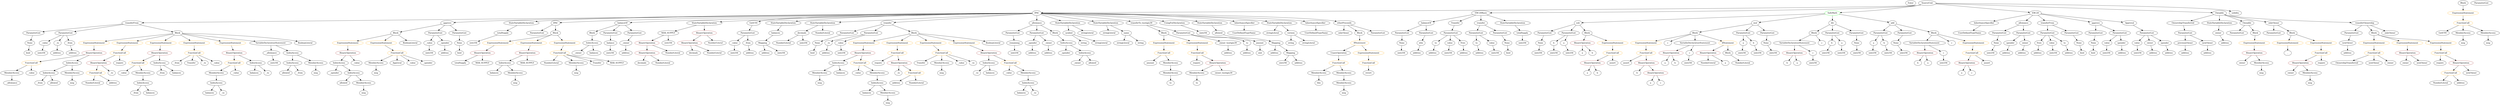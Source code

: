 strict digraph {
	graph [bb="0,0,15189,756"];
	node [label="\N"];
	Enter	[height=0.5,
		pos="11720,738",
		width=0.83628];
	IndexAccess_Unnamed_1	[color=black,
		height=0.5,
		label=IndexAccess,
		pos="5154,306",
		width=1.6402];
	MemberAccess_Unnamed_9	[color=black,
		height=0.5,
		label=MemberAccess,
		pos="5027,234",
		width=1.9174];
	IndexAccess_Unnamed_1 -> MemberAccess_Unnamed_9	[pos="e,5055.4,250.64 5126.5,289.81 5108.6,279.95 5085,266.96 5065.3,256.1"];
	Identifier_balances_1	[color=black,
		height=0.5,
		label=balances,
		pos="5157,234",
		width=1.1828];
	IndexAccess_Unnamed_1 -> Identifier_balances_1	[pos="e,5156.3,252.1 5154.8,287.7 5155.1,280.41 5155.5,271.73 5155.8,263.54"];
	ElementaryTypeName_bool_1	[color=black,
		height=0.5,
		label=bool,
		pos="12684,378",
		width=0.76697];
	VariableDeclaration_MAX_SUPPLY	[color=black,
		height=0.5,
		label=MAX_SUPPLY,
		pos="4130,522",
		width=1.9867];
	BinaryOperation_Unnamed_13	[color=brown,
		height=0.5,
		label=BinaryOperation,
		pos="4003,450",
		width=1.9867];
	VariableDeclaration_MAX_SUPPLY -> BinaryOperation_Unnamed_13	[pos="e,4031.7,466.82 4101.2,505.12 4083.6,495.41 4060.8,482.86 4041.7,472.3"];
	ElementaryTypeName_uint256_26	[color=black,
		height=0.5,
		label=uint256,
		pos="4130,450",
		width=1.0442];
	VariableDeclaration_MAX_SUPPLY -> ElementaryTypeName_uint256_26	[pos="e,4130,468.1 4130,503.7 4130,496.41 4130,487.73 4130,479.54"];
	VariableDeclaration_decimals	[color=black,
		height=0.5,
		label=decimals,
		pos="4940,522",
		width=1.1967];
	NumberLiteral_Unnamed_3	[color=black,
		height=0.5,
		label=NumberLiteral,
		pos="4832,450",
		width=1.765];
	VariableDeclaration_decimals -> NumberLiteral_Unnamed_3	[pos="e,4856.5,466.87 4917.4,506.33 4902.5,496.67 4882.7,483.87 4866,473"];
	ElementaryTypeName_uint256_24	[color=black,
		height=0.5,
		label=uint256,
		pos="4951,450",
		width=1.0442];
	VariableDeclaration_decimals -> ElementaryTypeName_uint256_24	[pos="e,4948.3,468.1 4942.7,503.7 4943.9,496.32 4945.3,487.52 4946.6,479.25"];
	FunctionDefinition_transferFrom_1	[color=black,
		height=0.5,
		label=transferFrom,
		pos="830.03,594",
		width=1.6402];
	ParameterList_Unnamed_34	[color=black,
		height=0.5,
		label=ParameterList,
		pos="229.03,522",
		width=1.7095];
	FunctionDefinition_transferFrom_1 -> ParameterList_Unnamed_34	[pos="e,284.03,530.42 774.88,587.12 686.89,577.66 509.33,558.28 359.03,540 338.34,537.48 315.83,534.59 295.44,531.92"];
	ParameterList_Unnamed_33	[color=black,
		height=0.5,
		label=ParameterList,
		pos="430.03,522",
		width=1.7095];
	FunctionDefinition_transferFrom_1 -> ParameterList_Unnamed_33	[pos="e,481.98,532.09 779.77,584.21 707.08,571.48 572.62,547.95 493.27,534.07"];
	Block_Unnamed_14	[color=black,
		height=0.5,
		label=Block,
		pos="1100,522",
		width=0.90558];
	FunctionDefinition_transferFrom_1 -> Block_Unnamed_14	[pos="e,1071,530.52 874.01,581.6 925.58,568.23 1010.3,546.26 1060.1,533.36"];
	Parameter_None_8	[color=black,
		height=0.5,
		label=None,
		pos="11554,450",
		width=0.85014];
	ElementaryTypeName_uint256_21	[color=black,
		height=0.5,
		label=uint256,
		pos="11593,378",
		width=1.0442];
	Parameter_None_8 -> ElementaryTypeName_uint256_21	[pos="e,11584,395.47 11563,432.41 11568,424.3 11573,414.35 11578,405.25"];
	Identifier_require_2	[color=black,
		height=0.5,
		label=require,
		pos="5401,306",
		width=1.0026];
	Identifier_b_1	[color=black,
		height=0.5,
		label=b,
		pos="9956,234",
		width=0.75];
	Parameter_b_2	[color=black,
		height=0.5,
		label=b,
		pos="9455,450",
		width=0.75];
	ElementaryTypeName_uint256_17	[color=black,
		height=0.5,
		label=uint256,
		pos="9455,378",
		width=1.0442];
	Parameter_b_2 -> ElementaryTypeName_uint256_17	[pos="e,9455,396.1 9455,431.7 9455,424.41 9455,415.73 9455,407.54"];
	Identifier__from_4	[color=black,
		height=0.5,
		label=_from,
		pos="1106,306",
		width=0.93331];
	FunctionDefinition_approve_1	[color=black,
		height=0.5,
		label=approve,
		pos="2807,594",
		width=1.1412];
	Block_Unnamed_15	[color=black,
		height=0.5,
		label=Block,
		pos="2484,522",
		width=0.90558];
	FunctionDefinition_approve_1 -> Block_Unnamed_15	[pos="e,2514.1,529.52 2770.6,585.11 2710,571.98 2589,545.74 2525.3,531.95"];
	ParameterList_Unnamed_35	[color=black,
		height=0.5,
		label=ParameterList,
		pos="2737,522",
		width=1.7095];
	FunctionDefinition_approve_1 -> ParameterList_Unnamed_35	[pos="e,2753.8,539.8 2791.1,577.12 2782.4,568.42 2771.5,557.45 2761.7,547.66"];
	ParameterList_Unnamed_36	[color=black,
		height=0.5,
		label=ParameterList,
		pos="2878,522",
		width=1.7095];
	FunctionDefinition_approve_1 -> ParameterList_Unnamed_36	[pos="e,2861.5,539.31 2823.1,577.12 2832.1,568.29 2843.4,557.13 2853.4,547.24"];
	stringLiteral_Unnamed	[color=black,
		height=0.5,
		label=stringLiteral,
		pos="6882,450",
		width=1.5016];
	ParameterList_Unnamed_13	[color=black,
		height=0.5,
		label=ParameterList,
		pos="13629,522",
		width=1.7095];
	BinaryOperation_Unnamed_21	[color=brown,
		height=0.5,
		label=BinaryOperation,
		pos="6092,378",
		width=1.9867];
	IndexAccess_Unnamed_3	[color=black,
		height=0.5,
		label=IndexAccess,
		pos="6094,306",
		width=1.6402];
	BinaryOperation_Unnamed_21 -> IndexAccess_Unnamed_3	[pos="e,6093.5,324.1 6092.5,359.7 6092.7,352.41 6093,343.73 6093.2,335.54"];
	FunctionCall_Unnamed_14	[color=orange,
		height=0.5,
		label=FunctionCall,
		pos="6229,306",
		width=1.6125];
	BinaryOperation_Unnamed_21 -> FunctionCall_Unnamed_14	[pos="e,6199.8,321.94 6122.8,361.29 6142.6,351.18 6168.5,337.93 6189.8,327.06"];
	FunctionCall_Unnamed_17	[color=orange,
		height=0.5,
		label=FunctionCall,
		pos="7123,378",
		width=1.6125];
	Identifier_amount	[color=black,
		height=0.5,
		label=amount,
		pos="7034,306",
		width=1.0581];
	FunctionCall_Unnamed_17 -> Identifier_amount	[pos="e,7053,321.95 7102.4,360.76 7090.4,351.34 7075.1,339.34 7062.1,329.06"];
	MemberAccess_Unnamed_15	[color=black,
		height=0.5,
		label=MemberAccess,
		pos="7159,306",
		width=1.9174];
	FunctionCall_Unnamed_17 -> MemberAccess_Unnamed_15	[pos="e,7150.1,324.28 7131.7,360.05 7135.7,352.35 7140.5,343.03 7145,334.36"];
	Parameter_from	[color=black,
		height=0.5,
		label=from,
		pos="12424,450",
		width=0.7947];
	ElementaryTypeName_address_6	[color=black,
		height=0.5,
		label=address,
		pos="12409,378",
		width=1.0996];
	Parameter_from -> ElementaryTypeName_address_6	[pos="e,12413,396.1 12420,431.7 12419,424.32 12417,415.52 12415,407.25"];
	ElementaryTypeName_address_1	[color=black,
		height=0.5,
		label=address,
		pos="9018,378",
		width=1.0996];
	stringLiteral_Unnamed_5	[color=black,
		height=0.5,
		label=stringLiteral,
		pos="7778,522",
		width=1.5016];
	ParameterList_Unnamed_25	[color=black,
		height=0.5,
		label=ParameterList,
		pos="3333,522",
		width=1.7095];
	Block_Unnamed_9	[color=black,
		height=0.5,
		label=Block,
		pos="14964,738",
		width=0.90558];
	ExpressionStatement_Unnamed_12	[color=orange,
		height=0.5,
		label=ExpressionStatement,
		pos="14964,666",
		width=2.458];
	Block_Unnamed_9 -> ExpressionStatement_Unnamed_12	[pos="e,14964,684.1 14964,719.7 14964,712.41 14964,703.73 14964,695.54"];
	UserDefinedTypeName_Unnamed	[color=black,
		height=0.5,
		label=UserDefinedTypeName,
		pos="12016,522",
		width=2.7214];
	StateVariableDeclaration_Unnamed_6	[color=black,
		height=0.5,
		label=StateVariableDeclaration,
		pos="3239,594",
		width=2.8184];
	VariableDeclaration_totalSupply_1	[color=black,
		height=0.5,
		label=totalSupply,
		pos="3132,522",
		width=1.4739];
	StateVariableDeclaration_Unnamed_6 -> VariableDeclaration_totalSupply_1	[pos="e,3155.6,538.43 3213.4,576.23 3198.9,566.72 3180.5,554.71 3164.9,544.51"];
	ExpressionStatement_Unnamed_19	[color=orange,
		height=0.5,
		label=ExpressionStatement,
		pos="7123,450",
		width=2.458];
	ExpressionStatement_Unnamed_19 -> FunctionCall_Unnamed_17	[pos="e,7123,396.1 7123,431.7 7123,424.41 7123,415.73 7123,407.54"];
	Parameter_None_10	[color=black,
		height=0.5,
		label=None,
		pos="205.03,450",
		width=0.85014];
	ParameterList_Unnamed_34 -> Parameter_None_10	[pos="e,210.89,468.1 223.1,503.7 220.54,496.24 217.48,487.32 214.62,478.97"];
	FunctionCall_Unnamed_22	[color=orange,
		height=0.5,
		label=FunctionCall,
		pos="191.03,306",
		width=1.6125];
	MemberAccess_Unnamed_21	[color=black,
		height=0.5,
		label=MemberAccess,
		pos="69.028,234",
		width=1.9174];
	FunctionCall_Unnamed_22 -> MemberAccess_Unnamed_21	[pos="e,96.584,250.81 164.25,289.64 147.33,279.93 125.2,267.23 106.54,256.52"];
	Identifier__value_5	[color=black,
		height=0.5,
		label=_value,
		pos="191.03,234",
		width=0.96103];
	FunctionCall_Unnamed_22 -> Identifier__value_5	[pos="e,191.03,252.1 191.03,287.7 191.03,280.41 191.03,271.73 191.03,263.54"];
	ExpressionStatement_Unnamed_6	[color=orange,
		height=0.5,
		label=ExpressionStatement,
		pos="10017,450",
		width=2.458];
	FunctionCall_Unnamed_4	[color=orange,
		height=0.5,
		label=FunctionCall,
		pos="10015,378",
		width=1.6125];
	ExpressionStatement_Unnamed_6 -> FunctionCall_Unnamed_4	[pos="e,10016,396.1 10017,431.7 10016,424.41 10016,415.73 10016,407.54"];
	Parameter_None_9	[color=black,
		height=0.5,
		label=None,
		pos="5037,450",
		width=0.85014];
	ElementaryTypeName_bool_3	[color=black,
		height=0.5,
		label=bool,
		pos="5020,378",
		width=0.76697];
	Parameter_None_9 -> ElementaryTypeName_bool_3	[pos="e,5024.2,396.1 5032.8,431.7 5031,424.32 5028.9,415.52 5026.9,407.25"];
	BinaryOperation_Unnamed_8	[color=brown,
		height=0.5,
		label=BinaryOperation,
		pos="10928,378",
		width=1.9867];
	Identifier_b_2	[color=black,
		height=0.5,
		label=b,
		pos="10873,306",
		width=0.75];
	BinaryOperation_Unnamed_8 -> Identifier_b_2	[pos="e,10885,322.36 10915,360.05 10908,351.44 10900,340.81 10892,331.33"];
	Identifier_a_3	[color=black,
		height=0.5,
		label=a,
		pos="10945,306",
		width=0.75];
	BinaryOperation_Unnamed_8 -> Identifier_a_3	[pos="e,10941,324.1 10932,359.7 10934,352.32 10936,343.52 10938,335.25"];
	BinaryOperation_Unnamed_10	[color=brown,
		height=0.5,
		label=BinaryOperation,
		pos="9644,450",
		width=1.9867];
	Identifier_a_5	[color=black,
		height=0.5,
		label=a,
		pos="9633,378",
		width=0.75];
	BinaryOperation_Unnamed_10 -> Identifier_a_5	[pos="e,9635.7,396.1 9641.3,431.7 9640.1,424.32 9638.8,415.52 9637.5,407.25"];
	Identifier_b_4	[color=black,
		height=0.5,
		label=b,
		pos="9705,378",
		width=0.75];
	BinaryOperation_Unnamed_10 -> Identifier_b_4	[pos="e,9692.1,393.89 9658.8,432.05 9666.6,423.13 9676.2,412.06 9684.7,402.33"];
	ElementaryTypeName_address_23	[color=black,
		height=0.5,
		label=address,
		pos="7500,378",
		width=1.0996];
	Block_Unnamed_3	[color=black,
		height=0.5,
		label=Block,
		pos="10314,522",
		width=0.90558];
	Block_Unnamed_3 -> ExpressionStatement_Unnamed_6	[pos="e,10073,464.24 10284,514.03 10238,503.1 10147,481.65 10084,466.83"];
	Identifier_c_1	[color=black,
		height=0.5,
		label=c,
		pos="10150,450",
		width=0.75];
	Block_Unnamed_3 -> Identifier_c_1	[pos="e,10172,461.42 10288,510.8 10262,500.39 10221,483.58 10186,468 10185,467.42 10183,466.82 10182,466.21"];
	VariableDeclarationStatement_Unnamed	[color=black,
		height=0.5,
		label=VariableDeclarationStatement,
		pos="10314,450",
		width=3.3174];
	Block_Unnamed_3 -> VariableDeclarationStatement_Unnamed	[pos="e,10314,468.1 10314,503.7 10314,496.41 10314,487.73 10314,479.54"];
	IfStatement_Unnamed	[color=orange,
		height=0.5,
		label=IfStatement,
		pos="10504,450",
		width=1.4739];
	Block_Unnamed_3 -> IfStatement_Unnamed	[pos="e,10469,463.86 10340,511.27 10371,500.02 10422,481.31 10459,467.72"];
	Parameter_None_3	[color=black,
		height=0.5,
		label=None,
		pos="12677,450",
		width=0.85014];
	Parameter_None_3 -> ElementaryTypeName_bool_1	[pos="e,12682,396.1 12679,431.7 12679,424.41 12680,415.73 12681,407.54"];
	ParameterList_Unnamed_2	[color=black,
		height=0.5,
		label=ParameterList,
		pos="8994,522",
		width=1.7095];
	Parameter_to	[color=black,
		height=0.5,
		label=to,
		pos="8995,450",
		width=0.75];
	ParameterList_Unnamed_2 -> Parameter_to	[pos="e,8994.8,468.1 8994.3,503.7 8994.4,496.41 8994.5,487.73 8994.6,479.54"];
	Parameter_value	[color=black,
		height=0.5,
		label=value,
		pos="9087,450",
		width=0.82242];
	ParameterList_Unnamed_2 -> Parameter_value	[pos="e,9069,464.56 9015.6,504.76 9028.9,494.76 9046,481.85 9060.2,471.19"];
	ElementaryTypeName_string_2	[color=black,
		height=0.5,
		label=string,
		pos="7897,450",
		width=0.864];
	ElementaryTypeName_uint256_14	[color=black,
		height=0.5,
		label=uint256,
		pos="11314,378",
		width=1.0442];
	FunctionDefinition_sub	[color=black,
		height=0.5,
		label=sub,
		pos="9598,594",
		width=0.75];
	ParameterList_Unnamed_21	[color=black,
		height=0.5,
		label=ParameterList,
		pos="9401,522",
		width=1.7095];
	FunctionDefinition_sub -> ParameterList_Unnamed_21	[pos="e,9439.2,536.57 9574.7,584.7 9544.1,573.84 9489.8,554.54 9450,540.41"];
	ParameterList_Unnamed_20	[color=black,
		height=0.5,
		label=ParameterList,
		pos="9542,522",
		width=1.7095];
	FunctionDefinition_sub -> ParameterList_Unnamed_20	[pos="e,9555.3,539.63 9585.9,577.81 9579.1,569.28 9570.4,558.4 9562.5,548.6"];
	Block_Unnamed_6	[color=black,
		height=0.5,
		label=Block,
		pos="9654,522",
		width=0.90558];
	FunctionDefinition_sub -> Block_Unnamed_6	[pos="e,9641.5,538.64 9610.2,577.81 9617.3,568.94 9626.4,557.55 9634.5,547.45"];
	Identifier__to_1	[color=black,
		height=0.5,
		label=_to,
		pos="6016,234",
		width=0.75];
	BinaryOperation_Unnamed_14	[color=brown,
		height=0.5,
		label=BinaryOperation,
		pos="4003,378",
		width=1.9867];
	Identifier_decimals	[color=black,
		height=0.5,
		label=decimals,
		pos="3999,306",
		width=1.1967];
	BinaryOperation_Unnamed_14 -> Identifier_decimals	[pos="e,4000,324.1 4002,359.7 4001.6,352.41 4001.1,343.73 4000.7,335.54"];
	NumberLiteral_Unnamed_6	[color=black,
		height=0.5,
		label=NumberLiteral,
		pos="4124,306",
		width=1.765];
	BinaryOperation_Unnamed_14 -> NumberLiteral_Unnamed_6	[pos="e,4096.8,322.74 4030.8,360.94 4047.4,351.31 4068.8,338.95 4086.9,328.49"];
	Parameter__value_1	[color=black,
		height=0.5,
		label=_value,
		pos="288.03,450",
		width=0.96103];
	ParameterList_Unnamed_33 -> Parameter__value_1	[pos="e,312.32,462.97 399.57,505.98 376.95,494.84 346.09,479.62 322.56,468.02"];
	Parameter__to_1	[color=black,
		height=0.5,
		label=_to,
		pos="378.03,450",
		width=0.75];
	ParameterList_Unnamed_33 -> Parameter__to_1	[pos="e,389.44,466.36 417.44,504.05 411.04,495.44 403.14,484.81 396.1,475.33"];
	Parameter__from	[color=black,
		height=0.5,
		label=_from,
		pos="460.03,450",
		width=0.93331];
	ParameterList_Unnamed_33 -> Parameter__from	[pos="e,452.9,467.62 437.44,503.7 440.76,495.95 444.75,486.64 448.45,478.02"];
	ModifierInvocation_onlyOwner_1	[color=black,
		height=0.5,
		label=onlyOwner,
		pos="8210,522",
		width=1.4323];
	EventDefinition_OwnershipTransferred	[color=black,
		height=0.5,
		label=OwnershipTransferred,
		pos="13314,594",
		width=2.6243];
	ParameterList_Unnamed_12	[color=black,
		height=0.5,
		label=ParameterList,
		pos="13321,522",
		width=1.7095];
	EventDefinition_OwnershipTransferred -> ParameterList_Unnamed_12	[pos="e,13319,540.1 13316,575.7 13316,568.41 13317,559.73 13318,551.54"];
	MemberAccess_Unnamed_7	[color=black,
		height=0.5,
		label=MemberAccess,
		pos="8206,162",
		width=1.9174];
	Identifier_msg_6	[color=black,
		height=0.5,
		label=msg,
		pos="8206,90",
		width=0.75];
	MemberAccess_Unnamed_7 -> Identifier_msg_6	[pos="e,8206,108.1 8206,143.7 8206,136.41 8206,127.73 8206,119.54"];
	VariableDeclaration_value_1	[color=black,
		height=0.5,
		label=value,
		pos="13022,450",
		width=0.82242];
	ElementaryTypeName_uint256_7	[color=black,
		height=0.5,
		label=uint256,
		pos="13030,378",
		width=1.0442];
	VariableDeclaration_value_1 -> ElementaryTypeName_uint256_7	[pos="e,13028,396.1 13024,431.7 13025,424.41 13026,415.73 13027,407.54"];
	NumberLiteral_Unnamed_1	[color=black,
		height=0.5,
		label=NumberLiteral,
		pos="10406,306",
		width=1.765];
	Identifier_msg	[color=black,
		height=0.5,
		label=msg,
		pos="13803,234",
		width=0.75];
	ElementaryTypeName_string	[color=black,
		height=0.5,
		label=string,
		pos="6985,450",
		width=0.864];
	NumberLiteral_Unnamed	[color=black,
		height=0.5,
		label=NumberLiteral,
		pos="14833,162",
		width=1.765];
	ElementaryTypeName_uint256_20	[color=black,
		height=0.5,
		label=uint256,
		pos="11500,378",
		width=1.0442];
	VariableDeclarationStatement_Unnamed_2	[color=black,
		height=0.5,
		label=VariableDeclarationStatement,
		pos="11722,450",
		width=3.3174];
	BinaryOperation_Unnamed_11	[color=brown,
		height=0.5,
		label=BinaryOperation,
		pos="11721,378",
		width=1.9867];
	VariableDeclarationStatement_Unnamed_2 -> BinaryOperation_Unnamed_11	[pos="e,11721,396.1 11722,431.7 11722,424.41 11722,415.73 11721,407.54"];
	VariableDeclaration_c_2	[color=black,
		height=0.5,
		label=c,
		pos="11838,378",
		width=0.75];
	VariableDeclarationStatement_Unnamed_2 -> VariableDeclaration_c_2	[pos="e,11819,390.75 11750,432.05 11768,421.32 11791,407.46 11809,396.59"];
	ElementaryTypeName_uint256_32	[color=black,
		height=0.5,
		label=uint256,
		pos="281.03,378",
		width=1.0442];
	Parameter__value_1 -> ElementaryTypeName_uint256_32	[pos="e,282.74,396.1 286.3,431.7 285.57,424.41 284.7,415.73 283.88,407.54"];
	ElementaryTypeName_bool_4	[color=black,
		height=0.5,
		label=bool,
		pos="198.03,378",
		width=0.76697];
	FunctionCall_Unnamed_8	[color=orange,
		height=0.5,
		label=FunctionCall,
		pos="14964,594",
		width=1.6125];
	Identifier_GetETH	[color=black,
		height=0.5,
		label=GetETH,
		pos="14835,522",
		width=1.1689];
	FunctionCall_Unnamed_8 -> Identifier_GetETH	[pos="e,14860,536.74 14936,577.81 14917,567.35 14891,553.38 14870,542.16"];
	MemberAccess_Unnamed_4	[color=black,
		height=0.5,
		label=MemberAccess,
		pos="14964,522",
		width=1.9174];
	FunctionCall_Unnamed_8 -> MemberAccess_Unnamed_4	[pos="e,14964,540.1 14964,575.7 14964,568.41 14964,559.73 14964,551.54"];
	MemberAccess_Unnamed_5	[color=black,
		height=0.5,
		label=MemberAccess,
		pos="15120,522",
		width=1.9174];
	FunctionCall_Unnamed_8 -> MemberAccess_Unnamed_5	[pos="e,15086,538.16 14996,578.67 15019,568.34 15050,554.28 15076,542.87"];
	Parameter_None_7	[color=black,
		height=0.5,
		label=None,
		pos="9371,450",
		width=0.85014];
	ParameterList_Unnamed_21 -> Parameter_None_7	[pos="e,9378.2,467.62 9393.6,503.7 9390.3,495.95 9386.3,486.64 9382.6,478.02"];
	FunctionDefinition_IPAC	[color=black,
		height=0.5,
		label=IPAC,
		pos="3445,594",
		width=0.89172];
	FunctionDefinition_IPAC -> ParameterList_Unnamed_25	[pos="e,3358.4,538.88 3424.2,580 3408.5,570.14 3386.4,556.38 3368,544.85"];
	Block_Unnamed_8	[color=black,
		height=0.5,
		label=Block,
		pos="3445,522",
		width=0.90558];
	FunctionDefinition_IPAC -> Block_Unnamed_8	[pos="e,3445,540.1 3445,575.7 3445,568.41 3445,559.73 3445,551.54"];
	FunctionDefinition_balanceOf_1	[color=black,
		height=0.5,
		label=balanceOf,
		pos="3849,594",
		width=1.3491];
	Block_Unnamed_13	[color=black,
		height=0.5,
		label=Block,
		pos="3665,522",
		width=0.90558];
	FunctionDefinition_balanceOf_1 -> Block_Unnamed_13	[pos="e,3690.9,533.32 3815.6,580.63 3787,569.99 3744.8,554.16 3708,540 3705.9,539.17 3703.6,538.3 3701.4,537.43"];
	ParameterList_Unnamed_32	[color=black,
		height=0.5,
		label=ParameterList,
		pos="3779,522",
		width=1.7095];
	FunctionDefinition_balanceOf_1 -> ParameterList_Unnamed_32	[pos="e,3795.7,539.63 3832.8,576.76 3824.2,568.14 3813.4,557.36 3803.8,547.73"];
	ParameterList_Unnamed_31	[color=black,
		height=0.5,
		label=ParameterList,
		pos="3920,522",
		width=1.7095];
	FunctionDefinition_balanceOf_1 -> ParameterList_Unnamed_31	[pos="e,3903.2,539.63 3865.5,576.76 3874.3,568.06 3885.4,557.15 3895.2,547.43"];
	ParameterList_Unnamed_4	[color=black,
		height=0.5,
		label=ParameterList,
		pos="8851,522",
		width=1.7095];
	VariableDeclaration_to	[color=black,
		height=0.5,
		label=to,
		pos="8757,450",
		width=0.75];
	ParameterList_Unnamed_4 -> VariableDeclaration_to	[pos="e,8774.6,464.1 8829.2,504.76 8815.6,494.63 8798,481.51 8783.6,470.76"];
	VariableDeclaration_value	[color=black,
		height=0.5,
		label=value,
		pos="8843,450",
		width=0.82242];
	ParameterList_Unnamed_4 -> VariableDeclaration_value	[pos="e,8845,468.1 8849.1,503.7 8848.2,496.41 8847.2,487.73 8846.3,479.54"];
	VariableDeclaration_from	[color=black,
		height=0.5,
		label=from,
		pos="8920,450",
		width=0.7947];
	ParameterList_Unnamed_4 -> VariableDeclaration_from	[pos="e,8905.7,465.57 8867.4,504.41 8876.5,495.19 8887.9,483.58 8897.8,473.54"];
	ParameterList_Unnamed_7	[color=black,
		height=0.5,
		label=ParameterList,
		pos="12476,522",
		width=1.7095];
	ParameterList_Unnamed_7 -> Parameter_from	[pos="e,12436,466.83 12463,504.05 12457,495.65 12450,485.32 12443,476.02"];
	Parameter_value_1	[color=black,
		height=0.5,
		label=value,
		pos="12503,450",
		width=0.82242];
	ParameterList_Unnamed_7 -> Parameter_value_1	[pos="e,12497,467.62 12483,503.7 12486,496.04 12489,486.85 12492,478.3"];
	Parameter_to_1	[color=black,
		height=0.5,
		label=to,
		pos="12589,450",
		width=0.75];
	ParameterList_Unnamed_7 -> Parameter_to_1	[pos="e,12570,462.96 12501,505.29 12519,494.53 12542,480.22 12560,468.99"];
	IndexAccess_Unnamed_5	[color=black,
		height=0.5,
		label=IndexAccess,
		pos="3664,450",
		width=1.6402];
	Block_Unnamed_13 -> IndexAccess_Unnamed_5	[pos="e,3664.3,468.1 3664.8,503.7 3664.7,496.41 3664.6,487.73 3664.4,479.54"];
	ElementaryTypeName_address_3	[color=black,
		height=0.5,
		label=address,
		pos="8731,378",
		width=1.0996];
	ExpressionStatement_Unnamed_15	[color=orange,
		height=0.5,
		label=ExpressionStatement,
		pos="5334,450",
		width=2.458];
	BinaryOperation_Unnamed_20	[color=brown,
		height=0.5,
		label=BinaryOperation,
		pos="5327,378",
		width=1.9867];
	ExpressionStatement_Unnamed_15 -> BinaryOperation_Unnamed_20	[pos="e,5328.7,396.1 5332.3,431.7 5331.6,424.41 5330.7,415.73 5329.9,407.54"];
	VariableDeclaration_owner	[color=black,
		height=0.5,
		label=owner,
		pos="13103,450",
		width=0.93331];
	ElementaryTypeName_address_9	[color=black,
		height=0.5,
		label=address,
		pos="13125,378",
		width=1.0996];
	VariableDeclaration_owner -> ElementaryTypeName_address_9	[pos="e,13120,396.28 13108,432.05 13111,424.6 13114,415.64 13116,407.22"];
	VariableDeclaration_allowed	[color=black,
		height=0.5,
		label=allowed,
		pos="7453,522",
		width=1.0858];
	Mapping_Unnamed_1	[color=black,
		height=0.5,
		label=Mapping,
		pos="7804,450",
		width=1.2105];
	VariableDeclaration_allowed -> Mapping_Unnamed_1	[pos="e,7771.5,462.39 7482.2,509.64 7488.3,507.53 7494.8,505.52 7501,504 7610,477.13 7641.6,493.23 7751,468 7754.2,467.28 7757.4,466.45 \
7760.6,465.57"];
	Identifier__value	[color=black,
		height=0.5,
		label=_value,
		pos="5262,234",
		width=0.96103];
	FunctionCall_Unnamed_10	[color=orange,
		height=0.5,
		label=FunctionCall,
		pos="8354,306",
		width=1.6125];
	Identifier_revert	[color=black,
		height=0.5,
		label=revert,
		pos="8354,234",
		width=0.87786];
	FunctionCall_Unnamed_10 -> Identifier_revert	[pos="e,8354,252.1 8354,287.7 8354,280.41 8354,271.73 8354,263.54"];
	ExpressionStatement_Unnamed_7	[color=orange,
		height=0.5,
		label=ExpressionStatement,
		pos="9822,450",
		width=2.458];
	FunctionCall_Unnamed_5	[color=orange,
		height=0.5,
		label=FunctionCall,
		pos="9811,378",
		width=1.6125];
	ExpressionStatement_Unnamed_7 -> FunctionCall_Unnamed_5	[pos="e,9813.7,396.1 9819.3,431.7 9818.1,424.32 9816.8,415.52 9815.5,407.25"];
	Parameter_to -> ElementaryTypeName_address_1	[pos="e,9012.4,396.28 9000.6,432.05 9003.1,424.52 9006.1,415.44 9008.8,406.94"];
	FunctionCall_Unnamed_15	[color=orange,
		height=0.5,
		label=FunctionCall,
		pos="5788,378",
		width=1.6125];
	Identifier_Transfer_1	[color=black,
		height=0.5,
		label=Transfer,
		pos="5659,306",
		width=1.1689];
	FunctionCall_Unnamed_15 -> Identifier_Transfer_1	[pos="e,5684.3,320.74 5760,361.81 5740.8,351.35 5715,337.38 5694.3,326.16"];
	MemberAccess_Unnamed_13	[color=black,
		height=0.5,
		label=MemberAccess,
		pos="5788,306",
		width=1.9174];
	FunctionCall_Unnamed_15 -> MemberAccess_Unnamed_13	[pos="e,5788,324.1 5788,359.7 5788,352.41 5788,343.73 5788,335.54"];
	Identifier__value_2	[color=black,
		height=0.5,
		label=_value,
		pos="5910,306",
		width=0.96103];
	FunctionCall_Unnamed_15 -> Identifier__value_2	[pos="e,5887.4,319.98 5814.8,361.64 5833.3,351.01 5858.1,336.82 5877.7,325.56"];
	Identifier__to_3	[color=black,
		height=0.5,
		label=_to,
		pos="5990,306",
		width=0.75];
	FunctionCall_Unnamed_15 -> Identifier__to_3	[pos="e,5968.9,317.54 5830.2,365.22 5864.1,355.35 5912.6,340.29 5954,324 5955.6,323.4 5957.1,322.76 5958.7,322.1"];
	UnaryOperation_Unnamed	[color=black,
		height=0.5,
		label=UnaryOperation,
		pos="8177,378",
		width=1.9452];
	FunctionCall_Unnamed_9	[color=orange,
		height=0.5,
		label=FunctionCall,
		pos="8177,306",
		width=1.6125];
	UnaryOperation_Unnamed -> FunctionCall_Unnamed_9	[pos="e,8177,324.1 8177,359.7 8177,352.41 8177,343.73 8177,335.54"];
	ElementaryTypeName_uint256_2	[color=black,
		height=0.5,
		label=uint256,
		pos="9113,378",
		width=1.0442];
	StateVariableDeclaration_Unnamed_7	[color=black,
		height=0.5,
		label=StateVariableDeclaration,
		pos="4350,594",
		width=2.8184];
	StateVariableDeclaration_Unnamed_7 -> VariableDeclaration_MAX_SUPPLY	[pos="e,4173.1,536.7 4302,577.72 4267.2,566.64 4220,551.64 4183.9,540.15"];
	BinaryOperation_Unnamed_15	[color=brown,
		height=0.5,
		label=BinaryOperation,
		pos="4350,522",
		width=1.9867];
	StateVariableDeclaration_Unnamed_7 -> BinaryOperation_Unnamed_15	[pos="e,4350,540.1 4350,575.7 4350,568.41 4350,559.73 4350,551.54"];
	BinaryOperation_Unnamed_5	[color=brown,
		height=0.5,
		label=BinaryOperation,
		pos="10171,378",
		width=1.9867];
	VariableDeclarationStatement_Unnamed -> BinaryOperation_Unnamed_5	[pos="e,10203,394.51 10280,432.41 10260,422.54 10234,409.95 10213,399.47"];
	VariableDeclaration_c	[color=black,
		height=0.5,
		label=c,
		pos="10288,378",
		width=0.75];
	VariableDeclarationStatement_Unnamed -> VariableDeclaration_c	[pos="e,10294,395.62 10308,431.7 10305,424.04 10301,414.85 10298,406.3"];
	ContractDefinition_IPAC	[color=black,
		height=0.5,
		label=IPAC,
		pos="6359,666",
		width=0.89172];
	ContractDefinition_IPAC -> FunctionDefinition_transferFrom_1	[pos="e,888.97,595.75 6326.6,664.59 5905,659.25 1510.4,603.61 900.2,595.89"];
	ContractDefinition_IPAC -> FunctionDefinition_approve_1	[pos="e,2847.7,597.62 6326.8,664.92 6079,664.18 4451.1,657.73 3129,612 3033.7,608.7 2922.6,602.26 2859,598.33"];
	ContractDefinition_IPAC -> StateVariableDeclaration_Unnamed_6	[pos="e,3321.2,604.85 6326.7,664.8 6045.9,663 4013.8,648.82 3404,612 3380.8,610.6 3355.8,608.39 3332.5,606.02"];
	ContractDefinition_IPAC -> FunctionDefinition_IPAC	[pos="e,3477,596.87 6326.8,664.68 6109,662.46 4831.1,648.28 3791,612 3682.1,608.2 3554,601.26 3488.5,597.53"];
	ContractDefinition_IPAC -> FunctionDefinition_balanceOf_1	[pos="e,3897.2,597.38 6326.7,664.41 6131.3,660.84 5089.6,641.09 4240,612 4122.5,607.97 3985.1,601.62 3908.5,597.93"];
	ContractDefinition_IPAC -> StateVariableDeclaration_Unnamed_7	[pos="e,4441.8,602.04 6326.7,664.48 6151.3,661.55 5297.9,646.09 4601,612 4552.4,609.62 4498.5,606.09 4453.1,602.86"];
	EventDefinition_GetETH	[color=black,
		height=0.5,
		label=GetETH,
		pos="4652,594",
		width=1.1689];
	ContractDefinition_IPAC -> EventDefinition_GetETH	[pos="e,4686.6,604.63 6326.6,664.83 6125.7,663.65 5050.2,655.36 4724,612 4715.4,610.86 4706.4,609.14 4697.7,607.22"];
	StateVariableDeclaration_Unnamed_8	[color=black,
		height=0.5,
		label=StateVariableDeclaration,
		pos="4834,594",
		width=2.8184];
	ContractDefinition_IPAC -> StateVariableDeclaration_Unnamed_8	[pos="e,4908.1,606.63 6326.6,664.99 6172.7,664.71 5502,660.62 4955,612 4943.5,610.98 4931.4,609.61 4919.5,608.11"];
	StateVariableDeclaration_Unnamed_5	[color=black,
		height=0.5,
		label=StateVariableDeclaration,
		pos="5065,594",
		width=2.8184];
	ContractDefinition_IPAC -> StateVariableDeclaration_Unnamed_5	[pos="e,5161,600.19 6327,663.27 6166.7,654.59 5447.1,615.67 5172.2,600.8"];
	FunctionDefinition_transfer_1	[color=black,
		height=0.5,
		label=transfer,
		pos="5453,594",
		width=1.0719];
	ContractDefinition_IPAC -> FunctionDefinition_transfer_1	[pos="e,5491,597.94 6327,662.53 6191.8,652.08 5666.3,611.48 5502.2,598.8"];
	FunctionDefinition_allowance_1	[color=black,
		height=0.5,
		label=allowance,
		pos="6359,594",
		width=1.3076];
	ContractDefinition_IPAC -> FunctionDefinition_allowance_1	[pos="e,6359,612.1 6359,647.7 6359,640.41 6359,631.73 6359,623.54"];
	StateVariableDeclaration_Unnamed_3	[color=black,
		height=0.5,
		label=StateVariableDeclaration,
		pos="6560,594",
		width=2.8184];
	ContractDefinition_IPAC -> StateVariableDeclaration_Unnamed_3	[pos="e,6515.5,610.51 6385.7,655.7 6416,645.17 6466.1,627.7 6504.9,614.2"];
	StateVariableDeclaration_Unnamed_2	[color=black,
		height=0.5,
		label=StateVariableDeclaration,
		pos="6790,594",
		width=2.8184];
	ContractDefinition_IPAC -> StateVariableDeclaration_Unnamed_2	[pos="e,6717,606.86 6389.7,660.02 6454.8,649.45 6608.9,624.42 6705.8,608.68"];
	FunctionDefinition_transferTo_txorigin39	[color=black,
		height=0.5,
		label=transferTo_txorigin39,
		pos="7001,594",
		width=2.5412];
	ContractDefinition_IPAC -> FunctionDefinition_transferTo_txorigin39	[pos="e,6934.8,606.81 6390.8,662.66 6474.4,656.33 6707.3,637.63 6900,612 6907.7,610.98 6915.7,609.82 6923.6,608.59"];
	UsingForDeclaration_Unnamed	[color=black,
		height=0.5,
		label=UsingForDeclaration,
		pos="7198,594",
		width=2.4303];
	ContractDefinition_IPAC -> UsingForDeclaration_Unnamed	[pos="e,7135.3,606.96 6391.3,663.87 6494.9,660.01 6827.7,645.63 7101,612 7108.5,611.08 7116.3,609.98 7124,608.78"];
	StateVariableDeclaration_Unnamed_9	[color=black,
		height=0.5,
		label=StateVariableDeclaration,
		pos="7405,594",
		width=2.8184];
	ContractDefinition_IPAC -> StateVariableDeclaration_Unnamed_9	[pos="e,7332.9,607.07 6391.4,664.28 6511.4,661.39 6941.5,648.9 7294,612 7303,611.06 7312.3,609.91 7321.6,608.65"];
	InheritanceSpecifier_Unnamed_2	[color=black,
		height=0.5,
		label=InheritanceSpecifier,
		pos="7608,594",
		width=2.3333];
	ContractDefinition_IPAC -> InheritanceSpecifier_Unnamed_2	[pos="e,7548.7,607.08 6391.3,665.11 6528,665.25 7071.9,662.43 7515,612 7522.3,611.17 7529.8,610.12 7537.3,608.95"];
	StateVariableDeclaration_Unnamed_4	[color=black,
		height=0.5,
		label=StateVariableDeclaration,
		pos="7811,594",
		width=2.8184];
	ContractDefinition_IPAC -> StateVariableDeclaration_Unnamed_4	[pos="e,7739.9,607.21 6391.6,665.08 6541.5,665.16 7180.3,662.36 7701,612 7710,611.13 7719.3,610.02 7728.6,608.78"];
	InheritanceSpecifier_Unnamed_1	[color=black,
		height=0.5,
		label=InheritanceSpecifier,
		pos="8028,594",
		width=2.3333];
	ContractDefinition_IPAC -> InheritanceSpecifier_Unnamed_1	[pos="e,7965.1,606.32 6391.2,664.45 6586.1,661.05 7608.7,641.99 7921,612 7931.7,610.98 7942.8,609.57 7953.8,608.01"];
	FunctionDefinition_etherProceeds	[color=black,
		height=0.5,
		label=etherProceeds,
		pos="8261,594",
		width=1.765];
	ContractDefinition_IPAC -> FunctionDefinition_etherProceeds	[pos="e,8205.3,602.95 6391.5,665.12 6567.4,665.55 7423.7,664.72 8121,612 8144.8,610.2 8170.8,607.3 8193.9,604.41"];
	ExpressionStatement_Unnamed_9	[color=orange,
		height=0.5,
		label=ExpressionStatement,
		pos="3108,450",
		width=2.458];
	BinaryOperation_Unnamed_17	[color=brown,
		height=0.5,
		label=BinaryOperation,
		pos="3000,378",
		width=1.9867];
	ExpressionStatement_Unnamed_9 -> BinaryOperation_Unnamed_17	[pos="e,3025.1,395.23 3082.4,432.41 3068.1,423.1 3050,411.37 3034.4,401.27"];
	ElementaryTypeName_bool	[color=black,
		height=0.5,
		label=bool,
		pos="9196,378",
		width=0.76697];
	ParameterList_Unnamed_3	[color=black,
		height=0.5,
		label=ParameterList,
		pos="9135,522",
		width=1.7095];
	Parameter_None_1	[color=black,
		height=0.5,
		label=None,
		pos="9173,450",
		width=0.85014];
	ParameterList_Unnamed_3 -> Parameter_None_1	[pos="e,9164.2,467.31 9144.2,504.05 9148.6,496.03 9153.9,486.26 9158.8,477.3"];
	FunctionCall_Unnamed_2	[color=orange,
		height=0.5,
		label=FunctionCall,
		pos="14894,234",
		width=1.6125];
	FunctionCall_Unnamed_2 -> NumberLiteral_Unnamed	[pos="e,14848,179.96 14880,216.41 14872,208.08 14863,197.8 14855,188.49"];
	ElementaryTypeName_address_15	[color=black,
		height=0.5,
		label=address,
		pos="14954,162",
		width=1.0996];
	FunctionCall_Unnamed_2 -> ElementaryTypeName_address_15	[pos="e,14940,178.99 14908,216.41 14916,207.83 14925,197.19 14933,187.67"];
	Parameter_value_2	[color=black,
		height=0.5,
		label=value,
		pos="12841,450",
		width=0.82242];
	ElementaryTypeName_uint256_6	[color=black,
		height=0.5,
		label=uint256,
		pos="12840,378",
		width=1.0442];
	Parameter_value_2 -> ElementaryTypeName_uint256_6	[pos="e,12840,396.1 12841,431.7 12841,424.41 12841,415.73 12840,407.54"];
	Identifier_a_2	[color=black,
		height=0.5,
		label=a,
		pos="10037,162",
		width=0.75];
	IndexAccess_Unnamed_4	[color=black,
		height=0.5,
		label=IndexAccess,
		pos="6341,162",
		width=1.6402];
	Identifier_balances_4	[color=black,
		height=0.5,
		label=balances,
		pos="6297,90",
		width=1.1828];
	IndexAccess_Unnamed_4 -> Identifier_balances_4	[pos="e,6307.6,107.79 6330.4,144.05 6325.4,136.06 6319.2,126.33 6313.6,117.4"];
	Identifier__to_2	[color=black,
		height=0.5,
		label=_to,
		pos="6385,90",
		width=0.75];
	IndexAccess_Unnamed_4 -> Identifier__to_2	[pos="e,6375.1,106.83 6351.7,144.05 6356.9,135.73 6363.3,125.54 6369.1,116.32"];
	ParameterList_Unnamed_29	[color=black,
		height=0.5,
		label=ParameterList,
		pos="5208,522",
		width=1.7095];
	ParameterList_Unnamed_29 -> Parameter_None_9	[pos="e,5061.1,461.32 5172.7,506.88 5146.3,496.3 5109.3,481.39 5077,468 5075.3,467.26 5073.4,466.51 5071.6,465.74"];
	ParameterList_Unnamed_24	[color=black,
		height=0.5,
		label=ParameterList,
		pos="4612,522",
		width=1.7095];
	EventDefinition_GetETH -> ParameterList_Unnamed_24	[pos="e,4621.6,539.79 4642.3,576.05 4637.8,568.14 4632.3,558.54 4627.3,549.69"];
	Identifier_require_3	[color=black,
		height=0.5,
		label=require,
		pos="7318,306",
		width=1.0026];
	Block_Unnamed_10	[color=black,
		height=0.5,
		label=Block,
		pos="8312,522",
		width=0.90558];
	IfStatement_Unnamed_1	[color=orange,
		height=0.5,
		label=IfStatement,
		pos="8312,450",
		width=1.4739];
	Block_Unnamed_10 -> IfStatement_Unnamed_1	[pos="e,8312,468.1 8312,503.7 8312,496.41 8312,487.73 8312,479.54"];
	Identifier__spender	[color=black,
		height=0.5,
		label=_spender,
		pos="2107,234",
		width=1.2521];
	FunctionCall_Unnamed_19	[color=orange,
		height=0.5,
		label=FunctionCall,
		pos="594.03,234",
		width=1.6125];
	NumberLiteral_Unnamed_11	[color=black,
		height=0.5,
		label=NumberLiteral,
		pos="576.03,162",
		width=1.765];
	FunctionCall_Unnamed_19 -> NumberLiteral_Unnamed_11	[pos="e,580.43,180.1 589.58,215.7 587.68,208.32 585.42,199.52 583.29,191.25"];
	ElementaryTypeName_address_27	[color=black,
		height=0.5,
		label=address,
		pos="697.03,162",
		width=1.0996];
	FunctionCall_Unnamed_19 -> ElementaryTypeName_address_27	[pos="e,675.85,177.39 617.4,217.12 631.95,207.23 650.82,194.4 666.54,183.72"];
	VariableDeclaration_symbol	[color=black,
		height=0.5,
		label=symbol,
		pos="6560,522",
		width=1.0581];
	ElementaryTypeName_string_1	[color=black,
		height=0.5,
		label=string,
		pos="6653,450",
		width=0.864];
	VariableDeclaration_symbol -> ElementaryTypeName_string_1	[pos="e,6634.6,464.87 6579.8,506.15 6593,496.15 6610.8,482.8 6625.5,471.75"];
	stringLiteral_Unnamed_2	[color=black,
		height=0.5,
		label=stringLiteral,
		pos="6756,450",
		width=1.5016];
	VariableDeclaration_symbol -> stringLiteral_Unnamed_2	[pos="e,6719.9,463.8 6589.6,510.28 6595.4,508.19 6601.4,506.02 6607,504 6641.2,491.75 6679.8,478.03 6709.1,467.62"];
	VariableDeclaration__allowance	[color=black,
		height=0.5,
		label=_allowance,
		pos="1709,378",
		width=1.4462];
	ElementaryTypeName_uint256_33	[color=black,
		height=0.5,
		label=uint256,
		pos="1728,306",
		width=1.0442];
	VariableDeclaration__allowance -> ElementaryTypeName_uint256_33	[pos="e,1723.4,324.1 1713.7,359.7 1715.7,352.24 1718.2,343.32 1720.4,334.97"];
	ExpressionStatement_Unnamed_23	[color=orange,
		height=0.5,
		label=ExpressionStatement,
		pos="603.03,450",
		width=2.458];
	BinaryOperation_Unnamed_26	[color=brown,
		height=0.5,
		label=BinaryOperation,
		pos="602.03,378",
		width=1.9867];
	ExpressionStatement_Unnamed_23 -> BinaryOperation_Unnamed_26	[pos="e,602.27,396.1 602.78,431.7 602.68,424.41 602.55,415.73 602.44,407.54"];
	VariableDeclarationStatement_Unnamed_1	[color=black,
		height=0.5,
		label=VariableDeclarationStatement,
		pos="10930,450",
		width=3.3174];
	VariableDeclarationStatement_Unnamed_1 -> BinaryOperation_Unnamed_8	[pos="e,10929,396.1 10930,431.7 10929,424.41 10929,415.73 10929,407.54"];
	VariableDeclaration_c_1	[color=black,
		height=0.5,
		label=c,
		pos="11045,378",
		width=0.75];
	VariableDeclarationStatement_Unnamed_1 -> VariableDeclaration_c_1	[pos="e,11026,390.75 10958,432.05 10976,421.32 10998,407.46 11016,396.59"];
	Identifier_msg_12	[color=black,
		height=0.5,
		label=msg,
		pos="2292,90",
		width=0.75];
	MemberAccess_Unnamed_14	[color=black,
		height=0.5,
		label=MemberAccess,
		pos="7316,234",
		width=1.9174];
	Identifier_tx	[color=black,
		height=0.5,
		label=tx,
		pos="7316,162",
		width=0.75];
	MemberAccess_Unnamed_14 -> Identifier_tx	[pos="e,7316,180.1 7316,215.7 7316,208.41 7316,199.73 7316,191.54"];
	Identifier_a_1	[color=black,
		height=0.5,
		label=a,
		pos="10132,306",
		width=0.75];
	Identifier_allowed	[color=black,
		height=0.5,
		label=allowed,
		pos="1802,234",
		width=1.0858];
	ParameterList_Unnamed_22	[color=black,
		height=0.5,
		label=ParameterList,
		pos="11451,522",
		width=1.7095];
	Parameter_a_3	[color=black,
		height=0.5,
		label=a,
		pos="11406,450",
		width=0.75];
	ParameterList_Unnamed_22 -> Parameter_a_3	[pos="e,11416,466.83 11440,504.05 11435,495.73 11428,485.54 11422,476.32"];
	Parameter_b_3	[color=black,
		height=0.5,
		label=b,
		pos="11478,450",
		width=0.75];
	ParameterList_Unnamed_22 -> Parameter_b_3	[pos="e,11472,467.62 11458,503.7 11461,496.04 11464,486.85 11467,478.3"];
	Identifier__from	[color=black,
		height=0.5,
		label=_from,
		pos="1893,234",
		width=0.93331];
	Parameter_balance	[color=black,
		height=0.5,
		label=balance,
		pos="3780,450",
		width=1.0719];
	ElementaryTypeName_uint256_31	[color=black,
		height=0.5,
		label=uint256,
		pos="3779,378",
		width=1.0442];
	Parameter_balance -> ElementaryTypeName_uint256_31	[pos="e,3779.3,396.1 3779.8,431.7 3779.7,424.41 3779.6,415.73 3779.4,407.54"];
	Identifier_balances_2	[color=black,
		height=0.5,
		label=balances,
		pos="5319,90",
		width=1.1828];
	FunctionCall_Unnamed_21	[color=orange,
		height=0.5,
		label=FunctionCall,
		pos="1478,306",
		width=1.6125];
	MemberAccess_Unnamed_19	[color=black,
		height=0.5,
		label=MemberAccess,
		pos="1366,234",
		width=1.9174];
	FunctionCall_Unnamed_21 -> MemberAccess_Unnamed_19	[pos="e,1391.6,250.98 1453.2,289.46 1437.9,279.9 1418,267.5 1401.1,256.94"];
	Identifier__value_4	[color=black,
		height=0.5,
		label=_value,
		pos="1488,234",
		width=0.96103];
	FunctionCall_Unnamed_21 -> Identifier__value_4	[pos="e,1485.6,252.1 1480.5,287.7 1481.6,280.32 1482.8,271.52 1484,263.25"];
	Identifier_Transfer_2	[color=black,
		height=0.5,
		label=Transfer,
		pos="1200,306",
		width=1.1689];
	Parameter_spender_1	[color=black,
		height=0.5,
		label=spender,
		pos="12932,450",
		width=1.1135];
	ElementaryTypeName_address_8	[color=black,
		height=0.5,
		label=address,
		pos="12935,378",
		width=1.0996];
	Parameter_spender_1 -> ElementaryTypeName_address_8	[pos="e,12934,396.1 12933,431.7 12933,424.41 12933,415.73 12934,407.54"];
	Block_Unnamed	[color=black,
		height=0.5,
		label=Block,
		pos="13741,522",
		width=0.90558];
	ExpressionStatement_Unnamed	[color=orange,
		height=0.5,
		label=ExpressionStatement,
		pos="13735,450",
		width=2.458];
	Block_Unnamed -> ExpressionStatement_Unnamed	[pos="e,13736,468.1 13740,503.7 13739,496.41 13738,487.73 13737,479.54"];
	Identifier_decimals_1	[color=black,
		height=0.5,
		label=decimals,
		pos="4281,378",
		width=1.1967];
	FunctionDefinition_mul	[color=black,
		height=0.5,
		label=mul,
		pos="10691,594",
		width=0.75];
	FunctionDefinition_mul -> Block_Unnamed_3	[pos="e,10345,528.71 10665,588.19 10601,576.27 10434,545.27 10356,530.73"];
	ParameterList_Unnamed_16	[color=black,
		height=0.5,
		label=ParameterList,
		pos="10621,522",
		width=1.7095];
	FunctionDefinition_mul -> ParameterList_Unnamed_16	[pos="e,10638,539.7 10677,578.5 10668,569.59 10656,557.94 10646,547.62"];
	ParameterList_Unnamed_17	[color=black,
		height=0.5,
		label=ParameterList,
		pos="10762,522",
		width=1.7095];
	FunctionDefinition_mul -> ParameterList_Unnamed_17	[pos="e,10745,539.7 10706,578.5 10715,569.59 10727,557.94 10737,547.62"];
	ElementaryTypeName_uint256_8	[color=black,
		height=0.5,
		label=uint256,
		pos="10615,378",
		width=1.0442];
	ElementaryTypeName_address_13	[color=black,
		height=0.5,
		label=address,
		pos="13457,378",
		width=1.0996];
	IndexAccess_Unnamed_14	[color=black,
		height=0.5,
		label=IndexAccess,
		pos="2135,306",
		width=1.6402];
	IndexAccess_Unnamed_14 -> Identifier__spender	[pos="e,2113.9,252.1 2128.1,287.7 2125.1,280.15 2121.5,271.12 2118.1,262.68"];
	IndexAccess_Unnamed_15	[color=black,
		height=0.5,
		label=IndexAccess,
		pos="2229,234",
		width=1.6402];
	IndexAccess_Unnamed_14 -> IndexAccess_Unnamed_15	[pos="e,2207.5,251.06 2156.4,289.12 2168.8,279.87 2184.6,268.07 2198.4,257.84"];
	ElementaryTypeName_address_21	[color=black,
		height=0.5,
		label=address,
		pos="5506,162",
		width=1.0996];
	Identifier_balances_9	[color=black,
		height=0.5,
		label=balances,
		pos="1322,90",
		width=1.1828];
	Identifier_a_4	[color=black,
		height=0.5,
		label=a,
		pos="9653,234",
		width=0.75];
	VariableDeclaration_balances	[color=black,
		height=0.5,
		label=balances,
		pos="4784,522",
		width=1.1828];
	StateVariableDeclaration_Unnamed_8 -> VariableDeclaration_balances	[pos="e,4795.9,539.62 4821.7,575.7 4815.9,567.61 4808.9,557.81 4802.5,548.87"];
	NumberLiteral_Unnamed_9	[color=black,
		height=0.5,
		label=NumberLiteral,
		pos="3451,306",
		width=1.765];
	BinaryOperation_Unnamed_4	[color=brown,
		height=0.5,
		label=BinaryOperation,
		pos="10405,378",
		width=1.9867];
	BinaryOperation_Unnamed_4 -> NumberLiteral_Unnamed_1	[pos="e,10406,324.1 10405,359.7 10405,352.41 10406,343.73 10406,335.54"];
	Identifier_a	[color=black,
		height=0.5,
		label=a,
		pos="10515,306",
		width=0.75];
	BinaryOperation_Unnamed_4 -> Identifier_a	[pos="e,10496,319.21 10431,360.76 10447,350.16 10469,336.3 10486,325.31"];
	IfStatement_Unnamed_1 -> UnaryOperation_Unnamed	[pos="e,8207.2,394.63 8283.7,434.33 8264.5,424.33 8238.7,410.96 8217.3,399.87"];
	ExpressionStatement_Unnamed_13	[color=orange,
		height=0.5,
		label=ExpressionStatement,
		pos="8354,378",
		width=2.458];
	IfStatement_Unnamed_1 -> ExpressionStatement_Unnamed_13	[pos="e,8343.7,396.28 8322.2,432.05 8326.9,424.26 8332.5,414.82 8337.8,406.08"];
	IndexAccess_Unnamed_13	[color=black,
		height=0.5,
		label=IndexAccess,
		pos="303.03,234",
		width=1.6402];
	Identifier__from_3	[color=black,
		height=0.5,
		label=_from,
		pos="243.03,162",
		width=0.93331];
	IndexAccess_Unnamed_13 -> Identifier__from_3	[pos="e,256.32,178.51 288.81,216.41 281.27,207.62 271.88,196.66 263.57,186.96"];
	Identifier_allowed_1	[color=black,
		height=0.5,
		label=allowed,
		pos="334.03,162",
		width=1.0858];
	IndexAccess_Unnamed_13 -> Identifier_allowed_1	[pos="e,326.45,180.1 310.69,215.7 314.07,208.07 318.12,198.92 321.9,190.4"];
	Identifier_msg_13	[color=black,
		height=0.5,
		label=msg,
		pos="2369,234",
		width=0.75];
	BinaryOperation_Unnamed_25	[color=brown,
		height=0.5,
		label=BinaryOperation,
		pos="1478,378",
		width=1.9867];
	BinaryOperation_Unnamed_25 -> FunctionCall_Unnamed_21	[pos="e,1478,324.1 1478,359.7 1478,352.41 1478,343.73 1478,335.54"];
	IndexAccess_Unnamed_10	[color=black,
		height=0.5,
		label=IndexAccess,
		pos="1613,306",
		width=1.6402];
	BinaryOperation_Unnamed_25 -> IndexAccess_Unnamed_10	[pos="e,1584.2,321.94 1508.3,361.29 1527.7,351.22 1553.1,338.05 1574.1,327.21"];
	ElementaryTypeName_uint256_5	[color=black,
		height=0.5,
		label=uint256,
		pos="12504,378",
		width=1.0442];
	VariableDeclaration_owner_1	[color=black,
		height=0.5,
		label=owner,
		pos="13516,522",
		width=0.93331];
	ElementaryTypeName_address_11	[color=black,
		height=0.5,
		label=address,
		pos="13565,450",
		width=1.0996];
	VariableDeclaration_owner_1 -> ElementaryTypeName_address_11	[pos="e,13553,467.63 13527,504.76 13533,496.49 13540,486.23 13547,476.9"];
	NumberLiteral_Unnamed_2	[color=black,
		height=0.5,
		label=NumberLiteral,
		pos="10624,306",
		width=1.765];
	ElementaryTypeName_uint256_30	[color=black,
		height=0.5,
		label=uint256,
		pos="5200,378",
		width=1.0442];
	ElementaryTypeName_uint256_18	[color=black,
		height=0.5,
		label=uint256,
		pos="9362,378",
		width=1.0442];
	Parameter_None_7 -> ElementaryTypeName_uint256_18	[pos="e,9364.2,396.1 9368.8,431.7 9367.9,424.32 9366.7,415.52 9365.7,407.25"];
	Identifier__to_7	[color=black,
		height=0.5,
		label=_to,
		pos="1287,306",
		width=0.75];
	Parameter__value_2	[color=black,
		height=0.5,
		label=_value,
		pos="2686,450",
		width=0.96103];
	ElementaryTypeName_uint256_34	[color=black,
		height=0.5,
		label=uint256,
		pos="2686,378",
		width=1.0442];
	Parameter__value_2 -> ElementaryTypeName_uint256_34	[pos="e,2686,396.1 2686,431.7 2686,424.41 2686,415.73 2686,407.54"];
	IndexAccess_Unnamed_7	[color=black,
		height=0.5,
		label=IndexAccess,
		pos="1843,306",
		width=1.6402];
	IndexAccess_Unnamed_7 -> Identifier_allowed	[pos="e,1811.9,251.79 1833.1,288.05 1828.5,280.14 1822.8,270.54 1817.7,261.69"];
	IndexAccess_Unnamed_7 -> Identifier__from	[pos="e,1881.4,251.31 1855.1,288.05 1861.1,279.77 1868.3,269.62 1874.9,260.42"];
	Identifier__to	[color=black,
		height=0.5,
		label=_to,
		pos="5511,234",
		width=0.75];
	NumberLiteral_Unnamed_5	[color=black,
		height=0.5,
		label=NumberLiteral,
		pos="4156,378",
		width=1.765];
	VariableDeclaration_to -> ElementaryTypeName_address_3	[pos="e,8737.3,395.79 8750.7,432.05 8747.9,424.4 8744.5,415.16 8741.3,406.56"];
	BinaryOperation_Unnamed	[color=brown,
		height=0.5,
		label=BinaryOperation,
		pos="13735,378",
		width=1.9867];
	Identifier_owner	[color=black,
		height=0.5,
		label=owner,
		pos="13682,306",
		width=0.93331];
	BinaryOperation_Unnamed -> Identifier_owner	[pos="e,13694,322.83 13722,360.05 13716,351.56 13708,341.11 13701,331.73"];
	MemberAccess_Unnamed	[color=black,
		height=0.5,
		label=MemberAccess,
		pos="13803,306",
		width=1.9174];
	BinaryOperation_Unnamed -> MemberAccess_Unnamed	[pos="e,13787,323.79 13751,360.05 13760,351.63 13770,341.28 13779,331.97"];
	Parameter_a	[color=black,
		height=0.5,
		label=a,
		pos="10614,450",
		width=0.75];
	Parameter_a -> ElementaryTypeName_uint256_8	[pos="e,10615,396.1 10614,431.7 10614,424.41 10615,415.73 10615,407.54"];
	IndexAccess_Unnamed_11	[color=black,
		height=0.5,
		label=IndexAccess,
		pos="1366,162",
		width=1.6402];
	MemberAccess_Unnamed_19 -> IndexAccess_Unnamed_11	[pos="e,1366,180.1 1366,215.7 1366,208.41 1366,199.73 1366,191.54"];
	StateVariableDeclaration_Unnamed_5 -> VariableDeclaration_decimals	[pos="e,4964.8,536.88 5035.4,576.41 5017.2,566.2 4993.7,553.06 4974.6,542.37"];
	NumberLiteral_Unnamed_4	[color=black,
		height=0.5,
		label=NumberLiteral,
		pos="5065,522",
		width=1.765];
	StateVariableDeclaration_Unnamed_5 -> NumberLiteral_Unnamed_4	[pos="e,5065,540.1 5065,575.7 5065,568.41 5065,559.73 5065,551.54"];
	Identifier_a_7	[color=black,
		height=0.5,
		label=a,
		pos="11956,234",
		width=0.75];
	Identifier_assert	[color=black,
		height=0.5,
		label=assert,
		pos="9893,306",
		width=0.89172];
	Identifier_msg_7	[color=black,
		height=0.5,
		label=msg,
		pos="5027,162",
		width=0.75];
	Identifier__value_3	[color=black,
		height=0.5,
		label=_value,
		pos="777.03,234",
		width=0.96103];
	Parameter_None_6	[color=black,
		height=0.5,
		label=None,
		pos="11314,450",
		width=0.85014];
	Parameter_None_6 -> ElementaryTypeName_uint256_14	[pos="e,11314,396.1 11314,431.7 11314,424.41 11314,415.73 11314,407.54"];
	ParameterList_Unnamed_38	[color=black,
		height=0.5,
		label=ParameterList,
		pos="6218,522",
		width=1.7095];
	Parameter_remaining	[color=black,
		height=0.5,
		label=remaining,
		pos="6218,450",
		width=1.2798];
	ParameterList_Unnamed_38 -> Parameter_remaining	[pos="e,6218,468.1 6218,503.7 6218,496.41 6218,487.73 6218,479.54"];
	ExpressionStatement_Unnamed_20	[color=orange,
		height=0.5,
		label=ExpressionStatement,
		pos="803.03,450",
		width=2.458];
	FunctionCall_Unnamed_18	[color=orange,
		height=0.5,
		label=FunctionCall,
		pos="750.03,378",
		width=1.6125];
	ExpressionStatement_Unnamed_20 -> FunctionCall_Unnamed_18	[pos="e,762.74,395.79 790.2,432.05 784.01,423.89 776.46,413.91 769.58,404.82"];
	ExpressionStatement_Unnamed_21	[color=orange,
		height=0.5,
		label=ExpressionStatement,
		pos="1000,450",
		width=2.458];
	BinaryOperation_Unnamed_24	[color=brown,
		height=0.5,
		label=BinaryOperation,
		pos="995.03,378",
		width=1.9867];
	ExpressionStatement_Unnamed_21 -> BinaryOperation_Unnamed_24	[pos="e,996.25,396.1 998.79,431.7 998.27,424.41 997.65,415.73 997.07,407.54"];
	Parameter_a_2	[color=black,
		height=0.5,
		label=a,
		pos="9527,450",
		width=0.75];
	ElementaryTypeName_uint256_16	[color=black,
		height=0.5,
		label=uint256,
		pos="9548,378",
		width=1.0442];
	Parameter_a_2 -> ElementaryTypeName_uint256_16	[pos="e,9542.8,396.28 9532.1,432.05 9534.3,424.6 9537,415.64 9539.6,407.22"];
	ElementaryTypeName_address_26	[color=black,
		height=0.5,
		label=address,
		pos="376.03,378",
		width=1.0996];
	Parameter__to_1 -> ElementaryTypeName_address_26	[pos="e,376.52,396.1 377.53,431.7 377.33,424.41 377.08,415.73 376.84,407.54"];
	BinaryOperation_Unnamed_20 -> IndexAccess_Unnamed_1	[pos="e,5188.6,320.99 5290.3,362.15 5263.7,351.37 5227.5,336.72 5199.1,325.22"];
	FunctionCall_Unnamed_13	[color=orange,
		height=0.5,
		label=FunctionCall,
		pos="5289,306",
		width=1.6125];
	BinaryOperation_Unnamed_20 -> FunctionCall_Unnamed_13	[pos="e,5298.3,324.1 5317.6,359.7 5313.4,351.98 5308.4,342.71 5303.7,334.11"];
	Identifier_this	[color=black,
		height=0.5,
		label=this,
		pos="8050,162",
		width=0.75];
	Identifier_to	[color=black,
		height=0.5,
		label=to,
		pos="7159,162",
		width=0.75];
	MemberAccess_Unnamed_9 -> Identifier_msg_7	[pos="e,5027,180.1 5027,215.7 5027,208.41 5027,199.73 5027,191.54"];
	ExpressionStatement_Unnamed_24	[color=orange,
		height=0.5,
		label=ExpressionStatement,
		pos="1198,450",
		width=2.458];
	FunctionCall_Unnamed_23	[color=orange,
		height=0.5,
		label=FunctionCall,
		pos="1200,378",
		width=1.6125];
	ExpressionStatement_Unnamed_24 -> FunctionCall_Unnamed_23	[pos="e,1199.5,396.1 1198.5,431.7 1198.7,424.41 1199,415.73 1199.2,407.54"];
	ElementaryTypeName_uint	[color=black,
		height=0.5,
		label=uint,
		pos="7705,378",
		width=0.75];
	ParameterList_Unnamed_20 -> Parameter_b_2	[pos="e,9471.9,464.56 9521.8,504.76 9509.5,494.85 9493.7,482.09 9480.5,471.49"];
	ParameterList_Unnamed_20 -> Parameter_a_2	[pos="e,9530.7,468.1 9538.3,503.7 9536.7,496.32 9534.9,487.52 9533.1,479.25"];
	ParameterList_Unnamed_28	[color=black,
		height=0.5,
		label=ParameterList,
		pos="5349,522",
		width=1.7095];
	Parameter__to	[color=black,
		height=0.5,
		label=_to,
		pos="5113,450",
		width=0.75];
	ParameterList_Unnamed_28 -> Parameter__to	[pos="e,5134.1,461.72 5302.6,509.75 5252.8,497.48 5177,478.23 5149,468 5147.5,467.44 5145.9,466.83 5144.3,466.2"];
	Parameter__value	[color=black,
		height=0.5,
		label=_value,
		pos="5193,450",
		width=0.96103];
	ParameterList_Unnamed_28 -> Parameter__value	[pos="e,5218.5,462.43 5316.3,506.33 5290.7,494.84 5255.2,478.88 5228.8,467.06"];
	IndexAccess_Unnamed_11 -> Identifier_balances_9	[pos="e,1332.6,107.79 1355.4,144.05 1350.4,136.06 1344.2,126.33 1338.6,117.4"];
	Identifier__to_6	[color=black,
		height=0.5,
		label=_to,
		pos="1410,90",
		width=0.75];
	IndexAccess_Unnamed_11 -> Identifier__to_6	[pos="e,1400.1,106.83 1376.7,144.05 1381.9,135.73 1388.3,125.54 1394.1,116.32"];
	Parameter__spender_1	[color=black,
		height=0.5,
		label=_spender,
		pos="6327,450",
		width=1.2521];
	ElementaryTypeName_address_30	[color=black,
		height=0.5,
		label=address,
		pos="6327,378",
		width=1.0996];
	Parameter__spender_1 -> ElementaryTypeName_address_30	[pos="e,6327,396.1 6327,431.7 6327,424.41 6327,415.73 6327,407.54"];
	Identifier_msg_4	[color=black,
		height=0.5,
		label=msg,
		pos="14964,450",
		width=0.75];
	MemberAccess_Unnamed_4 -> Identifier_msg_4	[pos="e,14964,468.1 14964,503.7 14964,496.41 14964,487.73 14964,479.54"];
	ElementaryTypeName_uint256_15	[color=black,
		height=0.5,
		label=uint256,
		pos="11045,306",
		width=1.0442];
	VariableDeclaration_c_1 -> ElementaryTypeName_uint256_15	[pos="e,11045,324.1 11045,359.7 11045,352.41 11045,343.73 11045,335.54"];
	IndexAccess_Unnamed_9	[color=black,
		height=0.5,
		label=IndexAccess,
		pos="899.03,162",
		width=1.6402];
	Identifier__from_2	[color=black,
		height=0.5,
		label=_from,
		pos="852.03,90",
		width=0.93331];
	IndexAccess_Unnamed_9 -> Identifier__from_2	[pos="e,862.98,107.31 887.65,144.05 882.14,135.85 875.41,125.83 869.29,116.71"];
	Identifier_balances_7	[color=black,
		height=0.5,
		label=balances,
		pos="946.03,90",
		width=1.1828];
	IndexAccess_Unnamed_9 -> Identifier_balances_7	[pos="e,934.76,107.79 910.41,144.05 915.83,135.97 922.45,126.12 928.5,117.11"];
	Identifier_msg_10	[color=black,
		height=0.5,
		label=msg,
		pos="1989,234",
		width=0.75];
	ExpressionStatement_Unnamed_4	[color=orange,
		height=0.5,
		label=ExpressionStatement,
		pos="14439,450",
		width=2.458];
	FunctionCall_Unnamed_3	[color=orange,
		height=0.5,
		label=FunctionCall,
		pos="14438,378",
		width=1.6125];
	ExpressionStatement_Unnamed_4 -> FunctionCall_Unnamed_3	[pos="e,14438,396.1 14439,431.7 14439,424.41 14439,415.73 14438,407.54"];
	InheritanceSpecifier_Unnamed	[color=black,
		height=0.5,
		label=InheritanceSpecifier,
		pos="12101,594",
		width=2.3333];
	InheritanceSpecifier_Unnamed -> UserDefinedTypeName_Unnamed	[pos="e,12037,539.96 12081,576.41 12070,567.65 12057,556.73 12045,547.06"];
	Parameter_value_1 -> ElementaryTypeName_uint256_5	[pos="e,12504,396.1 12503,431.7 12503,424.41 12504,415.73 12504,407.54"];
	FunctionCall_Unnamed_6	[color=orange,
		height=0.5,
		label=FunctionCall,
		pos="12006,378",
		width=1.6125];
	BinaryOperation_Unnamed_12	[color=brown,
		height=0.5,
		label=BinaryOperation,
		pos="11992,306",
		width=1.9867];
	FunctionCall_Unnamed_6 -> BinaryOperation_Unnamed_12	[pos="e,11995,324.1 12003,359.7 12001,352.32 11999,343.52 11998,335.25"];
	Identifier_assert_2	[color=black,
		height=0.5,
		label=assert,
		pos="12114,306",
		width=0.89172];
	FunctionCall_Unnamed_6 -> Identifier_assert_2	[pos="e,12094,320.3 12030,361.29 12046,350.98 12067,337.42 12084,326.43"];
	stringLiteral_Unnamed_3	[color=black,
		height=0.5,
		label=stringLiteral,
		pos="6670,522",
		width=1.5016];
	Identifier__value_6	[color=black,
		height=0.5,
		label=_value,
		pos="1367,306",
		width=0.96103];
	ElementaryTypeName_address_12	[color=black,
		height=0.5,
		label=address,
		pos="13321,378",
		width=1.0996];
	ExpressionStatement_Unnamed_10	[color=orange,
		height=0.5,
		label=ExpressionStatement,
		pos="3303,450",
		width=2.458];
	BinaryOperation_Unnamed_18	[color=brown,
		height=0.5,
		label=BinaryOperation,
		pos="3298,378",
		width=1.9867];
	ExpressionStatement_Unnamed_10 -> BinaryOperation_Unnamed_18	[pos="e,3299.2,396.1 3301.8,431.7 3301.3,424.41 3300.7,415.73 3300.1,407.54"];
	Parameter_None_11	[color=black,
		height=0.5,
		label=None,
		pos="2878,450",
		width=0.85014];
	ElementaryTypeName_bool_5	[color=black,
		height=0.5,
		label=bool,
		pos="2878,378",
		width=0.76697];
	Parameter_None_11 -> ElementaryTypeName_bool_5	[pos="e,2878,396.1 2878,431.7 2878,424.41 2878,415.73 2878,407.54"];
	FunctionDefinition_transfer_1 -> ParameterList_Unnamed_29	[pos="e,5251.1,535.31 5420.7,583.78 5380.4,572.24 5310.6,552.31 5262.1,538.44"];
	FunctionDefinition_transfer_1 -> ParameterList_Unnamed_28	[pos="e,5372.8,539.03 5431.7,578.67 5417.4,569.04 5398.3,556.15 5382,545.21"];
	Block_Unnamed_11	[color=black,
		height=0.5,
		label=Block,
		pos="5626,522",
		width=0.90558];
	FunctionDefinition_transfer_1 -> Block_Unnamed_11	[pos="e,5600.2,533.43 5481.6,581.44 5511.3,569.44 5557.7,550.63 5589.9,537.61"];
	ElementaryTypeName_uint256_25	[color=black,
		height=0.5,
		label=uint256,
		pos="2964,450",
		width=1.0442];
	ElementaryTypeName_uint256_11	[color=black,
		height=0.5,
		label=uint256,
		pos="10287,306",
		width=1.0442];
	Parameter_None	[color=black,
		height=0.5,
		label=None,
		pos="8557,450",
		width=0.85014];
	ElementaryTypeName_uint256_1	[color=black,
		height=0.5,
		label=uint256,
		pos="8539,378",
		width=1.0442];
	Parameter_None -> ElementaryTypeName_uint256_1	[pos="e,8543.4,396.1 8552.6,431.7 8550.7,424.32 8548.4,415.52 8546.3,407.25"];
	Identifier_c_4	[color=black,
		height=0.5,
		label=c,
		pos="11886,450",
		width=0.75];
	ElementaryTypeName_address_28	[color=black,
		height=0.5,
		label=address,
		pos="2784,378",
		width=1.0996];
	ContractDefinition_ERC20Basic	[color=black,
		height=0.5,
		label=ERC20Basic,
		pos="9052,666",
		width=1.6264];
	FunctionDefinition_balanceOf	[color=black,
		height=0.5,
		label=balanceOf,
		pos="8706,594",
		width=1.3491];
	ContractDefinition_ERC20Basic -> FunctionDefinition_balanceOf	[pos="e,8747.9,603.47 9004.3,655.34 8940,642.33 8825.9,619.25 8759,605.71"];
	EventDefinition_Transfer	[color=black,
		height=0.5,
		label=Transfer,
		pos="8873,594",
		width=1.1689];
	ContractDefinition_ERC20Basic -> EventDefinition_Transfer	[pos="e,8903.4,606.88 9017.1,651.34 8987.5,639.77 8945.1,623.17 8913.9,610.99"];
	FunctionDefinition_transfer	[color=black,
		height=0.5,
		label=transfer,
		pos="9052,594",
		width=1.0719];
	ContractDefinition_ERC20Basic -> FunctionDefinition_transfer	[pos="e,9052,612.1 9052,647.7 9052,640.41 9052,631.73 9052,623.54"];
	StateVariableDeclaration_Unnamed	[color=black,
		height=0.5,
		label=StateVariableDeclaration,
		pos="9239,594",
		width=2.8184];
	ContractDefinition_ERC20Basic -> StateVariableDeclaration_Unnamed	[pos="e,9196.9,610.78 9088.1,651.5 9115.9,641.09 9154.8,626.53 9186.1,614.8"];
	Block_Unnamed_5	[color=black,
		height=0.5,
		label=Block,
		pos="11057,522",
		width=0.90558];
	Block_Unnamed_5 -> VariableDeclarationStatement_Unnamed_1	[pos="e,10960,467.7 11035,508.65 11017,498.86 10992,484.95 10970,473.24"];
	Identifier_c_2	[color=black,
		height=0.5,
		label=c,
		pos="11094,450",
		width=0.75];
	Block_Unnamed_5 -> Identifier_c_2	[pos="e,11085,467.47 11066,504.41 11070,496.39 11075,486.57 11080,477.54"];
	BinaryOperation_Unnamed_9	[color=brown,
		height=0.5,
		label=BinaryOperation,
		pos="9689,306",
		width=1.9867];
	FunctionCall_Unnamed_5 -> BinaryOperation_Unnamed_9	[pos="e,9716.6,322.81 9784.3,361.64 9767.3,351.93 9745.2,339.23 9726.5,328.52"];
	Identifier_assert_1	[color=black,
		height=0.5,
		label=assert,
		pos="9811,306",
		width=0.89172];
	FunctionCall_Unnamed_5 -> Identifier_assert_1	[pos="e,9811,324.1 9811,359.7 9811,352.41 9811,343.73 9811,335.54"];
	ParameterList_Unnamed_15	[color=black,
		height=0.5,
		label=ParameterList,
		pos="14305,522",
		width=1.7095];
	Parameter_newOwner	[color=black,
		height=0.5,
		label=newOwner,
		pos="14282,450",
		width=1.4046];
	ParameterList_Unnamed_15 -> Parameter_newOwner	[pos="e,14288,468.1 14299,503.7 14297,496.24 14294,487.32 14291,478.97"];
	FunctionCall_Unnamed_13 -> Identifier__value	[pos="e,5268.6,252.1 5282.4,287.7 5279.4,280.15 5276,271.12 5272.7,262.68"];
	MemberAccess_Unnamed_10	[color=black,
		height=0.5,
		label=MemberAccess,
		pos="5384,234",
		width=1.9174];
	FunctionCall_Unnamed_13 -> MemberAccess_Unnamed_10	[pos="e,5361.9,251.31 5310.6,289.12 5323,279.94 5338.9,268.23 5352.7,258.06"];
	VariableDeclaration_previousOwner	[color=black,
		height=0.5,
		label=previousOwner,
		pos="13321,450",
		width=1.8759];
	VariableDeclaration_previousOwner -> ElementaryTypeName_address_12	[pos="e,13321,396.1 13321,431.7 13321,424.41 13321,415.73 13321,407.54"];
	ElementaryTypeName_uint256_12	[color=black,
		height=0.5,
		label=uint256,
		pos="11221,378",
		width=1.0442];
	ParameterList_Unnamed_23	[color=black,
		height=0.5,
		label=ParameterList,
		pos="11592,522",
		width=1.7095];
	ParameterList_Unnamed_23 -> Parameter_None_8	[pos="e,11563,467.31 11583,504.05 11578,496.03 11573,486.26 11568,477.3"];
	ExpressionStatement_Unnamed_12 -> FunctionCall_Unnamed_8	[pos="e,14964,612.1 14964,647.7 14964,640.41 14964,631.73 14964,623.54"];
	MemberAccess_Unnamed_3	[color=black,
		height=0.5,
		label=MemberAccess,
		pos="3602,306",
		width=1.9174];
	Identifier_msg_3	[color=black,
		height=0.5,
		label=msg,
		pos="3602,234",
		width=0.75];
	MemberAccess_Unnamed_3 -> Identifier_msg_3	[pos="e,3602,252.1 3602,287.7 3602,280.41 3602,271.73 3602,263.54"];
	Parameter_b_1	[color=black,
		height=0.5,
		label=b,
		pos="11166,450",
		width=0.75];
	ElementaryTypeName_uint256_13	[color=black,
		height=0.5,
		label=uint256,
		pos="11128,378",
		width=1.0442];
	Parameter_b_1 -> ElementaryTypeName_uint256_13	[pos="e,11137,395.63 11157,432.76 11153,424.67 11147,414.66 11142,405.49"];
	IndexAccess_Unnamed_3 -> Identifier__to_1	[pos="e,6031.6,249.02 6075.9,288.76 6065.2,279.17 6051.6,266.91 6040,256.52"];
	Identifier_balances_3	[color=black,
		height=0.5,
		label=balances,
		pos="6104,234",
		width=1.1828];
	IndexAccess_Unnamed_3 -> Identifier_balances_3	[pos="e,6101.6,252.1 6096.5,287.7 6097.6,280.32 6098.8,271.52 6100,263.25"];
	Identifier_balances_8	[color=black,
		height=0.5,
		label=balances,
		pos="1603,234",
		width=1.1828];
	FunctionDefinition_allowance_1 -> ParameterList_Unnamed_38	[pos="e,6248.3,538.01 6331.2,579.17 6310.4,568.87 6281.8,554.66 6258.5,543.11"];
	ParameterList_Unnamed_37	[color=black,
		height=0.5,
		label=ParameterList,
		pos="6359,522",
		width=1.7095];
	FunctionDefinition_allowance_1 -> ParameterList_Unnamed_37	[pos="e,6359,540.1 6359,575.7 6359,568.41 6359,559.73 6359,551.54"];
	Block_Unnamed_16	[color=black,
		height=0.5,
		label=Block,
		pos="6471,522",
		width=0.90558];
	FunctionDefinition_allowance_1 -> Block_Unnamed_16	[pos="e,6450,536.17 6382.8,578.15 6399.6,567.66 6422.2,553.49 6440.4,542.14"];
	ElementaryTypeName_uint256_28	[color=black,
		height=0.5,
		label=uint256,
		pos="7851,306",
		width=1.0442];
	ExpressionStatement_Unnamed_2	[color=orange,
		height=0.5,
		label=ExpressionStatement,
		pos="13930,450",
		width=2.458];
	Identifier__	[color=black,
		height=0.5,
		label=_,
		pos="13930,378",
		width=0.75];
	ExpressionStatement_Unnamed_2 -> Identifier__	[pos="e,13930,396.1 13930,431.7 13930,424.41 13930,415.73 13930,407.54"];
	ExpressionStatement_Unnamed_25	[color=orange,
		height=0.5,
		label=ExpressionStatement,
		pos="2203,450",
		width=2.458];
	Block_Unnamed_15 -> ExpressionStatement_Unnamed_25	[pos="e,2257.5,464.56 2454.8,513.71 2411,502.8 2327.3,481.96 2268.5,467.31"];
	ExpressionStatement_Unnamed_26	[color=orange,
		height=0.5,
		label=ExpressionStatement,
		pos="2398,450",
		width=2.458];
	Block_Unnamed_15 -> ExpressionStatement_Unnamed_26	[pos="e,2418.9,467.95 2466.2,506.5 2455,497.39 2440.3,485.41 2427.4,474.92"];
	BooleanLiteral_Unnamed_2	[color=black,
		height=0.5,
		label=BooleanLiteral,
		pos="2569,450",
		width=1.7788];
	Block_Unnamed_15 -> BooleanLiteral_Unnamed_2	[pos="e,2549.1,467.45 2501.6,506.5 2512.9,497.26 2527.7,485.07 2540.5,474.47"];
	ElementaryTypeName_uint256_19	[color=black,
		height=0.5,
		label=uint256,
		pos="11407,378",
		width=1.0442];
	Parameter_a_3 -> ElementaryTypeName_uint256_19	[pos="e,11407,396.1 11406,431.7 11406,424.41 11407,415.73 11407,407.54"];
	Block_Unnamed_8 -> ExpressionStatement_Unnamed_9	[pos="e,3173.8,462.41 3420.6,509.87 3415.2,507.7 3409.5,505.6 3404,504 3393.5,500.92 3269.3,479.05 3185.1,464.38"];
	Block_Unnamed_8 -> ExpressionStatement_Unnamed_10	[pos="e,3335.7,467.09 3421.3,509.28 3400.7,499.17 3370.6,484.31 3345.9,472.12"];
	ExpressionStatement_Unnamed_11	[color=orange,
		height=0.5,
		label=ExpressionStatement,
		pos="3498,450",
		width=2.458];
	Block_Unnamed_8 -> ExpressionStatement_Unnamed_11	[pos="e,3484.9,468.29 3457.1,505.12 3463.3,496.89 3471.1,486.62 3478.1,477.26"];
	ExpressionStatement_Unnamed_1	[color=orange,
		height=0.5,
		label=ExpressionStatement,
		pos="14125,450",
		width=2.458];
	FunctionCall_Unnamed	[color=orange,
		height=0.5,
		label=FunctionCall,
		pos="14125,378",
		width=1.6125];
	ExpressionStatement_Unnamed_1 -> FunctionCall_Unnamed	[pos="e,14125,396.1 14125,431.7 14125,424.41 14125,415.73 14125,407.54"];
	ElementaryTypeName_address_14	[color=black,
		height=0.5,
		label=address,
		pos="14282,378",
		width=1.0996];
	ExpressionStatement_Unnamed_14	[color=orange,
		height=0.5,
		label=ExpressionStatement,
		pos="5529,450",
		width=2.458];
	FunctionCall_Unnamed_11	[color=orange,
		height=0.5,
		label=FunctionCall,
		pos="5527,378",
		width=1.6125];
	ExpressionStatement_Unnamed_14 -> FunctionCall_Unnamed_11	[pos="e,5527.5,396.1 5528.5,431.7 5528.3,424.41 5528.1,415.73 5527.8,407.54"];
	ElementaryTypeName_uint256_9	[color=black,
		height=0.5,
		label=uint256,
		pos="10708,378",
		width=1.0442];
	ParameterList_Unnamed_14	[color=black,
		height=0.5,
		label=ParameterList,
		pos="13853,522",
		width=1.7095];
	ElementaryTypeName_address_29	[color=black,
		height=0.5,
		label=address,
		pos="6429,378",
		width=1.0996];
	ElementaryTypeName_uint256	[color=black,
		height=0.5,
		label=uint256,
		pos="9268,450",
		width=1.0442];
	ExpressionStatement_Unnamed_13 -> FunctionCall_Unnamed_10	[pos="e,8354,324.1 8354,359.7 8354,352.41 8354,343.73 8354,335.54"];
	ParameterList_Unnamed_10	[color=black,
		height=0.5,
		label=ParameterList,
		pos="12758,522",
		width=1.7095];
	Parameter_None_4	[color=black,
		height=0.5,
		label=None,
		pos="12757,450",
		width=0.85014];
	ParameterList_Unnamed_10 -> Parameter_None_4	[pos="e,12757,468.1 12758,503.7 12758,496.41 12758,487.73 12757,479.54"];
	Identifier__owner	[color=black,
		height=0.5,
		label=_owner,
		pos="3582,378",
		width=1.0719];
	Parameter_value -> ElementaryTypeName_uint256_2	[pos="e,9106.8,395.79 9093.3,432.05 9096.2,424.4 9099.6,415.16 9102.8,406.56"];
	StateVariableDeclaration_Unnamed_1	[color=black,
		height=0.5,
		label=StateVariableDeclaration,
		pos="13528,594",
		width=2.8184];
	StateVariableDeclaration_Unnamed_1 -> VariableDeclaration_owner_1	[pos="e,13519,540.1 13525,575.7 13524,568.32 13522,559.52 13521,551.25"];
	IndexAccess_Unnamed_5 -> Identifier__owner	[pos="e,3599.8,394.19 3645,432.76 3634.2,423.5 3620.4,411.73 3608.5,401.58"];
	Identifier_balances_5	[color=black,
		height=0.5,
		label=balances,
		pos="3681,378",
		width=1.1828];
	IndexAccess_Unnamed_5 -> Identifier_balances_5	[pos="e,3676.9,396.1 3668.2,431.7 3670,424.32 3672.2,415.52 3674.2,407.25"];
	FunctionDefinition_allowance	[color=black,
		height=0.5,
		label=allowance,
		pos="12335,594",
		width=1.3076];
	ParameterList_Unnamed_6	[color=black,
		height=0.5,
		label=ParameterList,
		pos="12194,522",
		width=1.7095];
	FunctionDefinition_allowance -> ParameterList_Unnamed_6	[pos="e,12224,538.01 12307,579.17 12286,568.87 12258,554.66 12235,543.11"];
	ParameterList_Unnamed_5	[color=black,
		height=0.5,
		label=ParameterList,
		pos="12335,522",
		width=1.7095];
	FunctionDefinition_allowance -> ParameterList_Unnamed_5	[pos="e,12335,540.1 12335,575.7 12335,568.41 12335,559.73 12335,551.54"];
	MemberAccess_Unnamed_11	[color=black,
		height=0.5,
		label=MemberAccess,
		pos="5449,90",
		width=1.9174];
	Identifier_msg_8	[color=black,
		height=0.5,
		label=msg,
		pos="5449,18",
		width=0.75];
	MemberAccess_Unnamed_11 -> Identifier_msg_8	[pos="e,5449,36.104 5449,71.697 5449,64.407 5449,55.726 5449,47.536"];
	ElementaryTypeName_address_25	[color=black,
		height=0.5,
		label=address,
		pos="473.03,378",
		width=1.0996];
	Identifier_c	[color=black,
		height=0.5,
		label=c,
		pos="10109,162",
		width=0.75];
	ElementaryTypeName_address_22	[color=black,
		height=0.5,
		label=address,
		pos="7620,378",
		width=1.0996];
	ElementaryTypeName_uint256_3	[color=black,
		height=0.5,
		label=uint256,
		pos="8826,378",
		width=1.0442];
	BinaryOperation_Unnamed_7	[color=brown,
		height=0.5,
		label=BinaryOperation,
		pos="10073,234",
		width=1.9867];
	BinaryOperation_Unnamed_7 -> Identifier_a_2	[pos="e,10045,179.14 10064,215.7 10060,207.75 10055,198.16 10051,189.34"];
	BinaryOperation_Unnamed_7 -> Identifier_c	[pos="e,10101,179.14 10082,215.7 10086,207.75 10091,198.16 10095,189.34"];
	Identifier_msg_5	[color=black,
		height=0.5,
		label=msg,
		pos="15120,450",
		width=0.75];
	MemberAccess_Unnamed_5 -> Identifier_msg_5	[pos="e,15120,468.1 15120,503.7 15120,496.41 15120,487.73 15120,479.54"];
	BinaryOperation_Unnamed_22	[color=brown,
		height=0.5,
		label=BinaryOperation,
		pos="7444,306",
		width=1.9867];
	BinaryOperation_Unnamed_22 -> MemberAccess_Unnamed_14	[pos="e,7345,250.82 7415,289.12 7397.2,279.41 7374.3,266.86 7355,256.3"];
	Identifier_owner_txorigin39	[color=black,
		height=0.5,
		label=owner_txorigin39,
		pos="7479,234",
		width=2.0976];
	BinaryOperation_Unnamed_22 -> Identifier_owner_txorigin39	[pos="e,7470.5,252.1 7452.7,287.7 7456.5,280.07 7461.1,270.92 7465.3,262.4"];
	Identifier_require_1	[color=black,
		height=0.5,
		label=require,
		pos="14832,306",
		width=1.0026];
	Identifier_owner_1	[color=black,
		height=0.5,
		label=owner,
		pos="13914,234",
		width=0.93331];
	BinaryOperation_Unnamed_19	[color=brown,
		height=0.5,
		label=BinaryOperation,
		pos="5527,306",
		width=1.9867];
	BinaryOperation_Unnamed_19 -> Identifier__to	[pos="e,5514.9,252.1 5523.1,287.7 5521.4,280.32 5519.4,271.52 5517.5,263.25"];
	FunctionCall_Unnamed_12	[color=orange,
		height=0.5,
		label=FunctionCall,
		pos="5614,234",
		width=1.6125];
	BinaryOperation_Unnamed_19 -> FunctionCall_Unnamed_12	[pos="e,5593.9,251.23 5547.6,288.41 5558.8,279.45 5572.7,268.25 5584.9,258.42"];
	Parameter__from -> ElementaryTypeName_address_25	[pos="e,469.85,396.1 463.24,431.7 464.61,424.32 466.24,415.52 467.78,407.25"];
	FunctionCall_Unnamed_12 -> ElementaryTypeName_address_21	[pos="e,5528,177.23 5589.8,217.29 5574.3,207.25 5554.1,194.13 5537.3,183.3"];
	NumberLiteral_Unnamed_10	[color=black,
		height=0.5,
		label=NumberLiteral,
		pos="5627,162",
		width=1.765];
	FunctionCall_Unnamed_12 -> NumberLiteral_Unnamed_10	[pos="e,5623.9,180.1 5617.2,215.7 5618.6,208.32 5620.2,199.52 5621.8,191.25"];
	VariableDeclaration_value -> ElementaryTypeName_uint256_3	[pos="e,8830.2,396.1 8838.8,431.7 8837,424.32 8834.9,415.52 8832.9,407.25"];
	Parameter_spender	[color=black,
		height=0.5,
		label=spender,
		pos="12245,450",
		width=1.1135];
	ElementaryTypeName_address_5	[color=black,
		height=0.5,
		label=address,
		pos="12215,378",
		width=1.0996];
	Parameter_spender -> ElementaryTypeName_address_5	[pos="e,12222,395.79 12238,432.05 12234,424.32 12230,414.96 12227,406.27"];
	Parameter_None_5	[color=black,
		height=0.5,
		label=None,
		pos="10762,450",
		width=0.85014];
	ElementaryTypeName_uint256_10	[color=black,
		height=0.5,
		label=uint256,
		pos="10801,378",
		width=1.0442];
	Parameter_None_5 -> ElementaryTypeName_uint256_10	[pos="e,10792,395.47 10771,432.41 10776,424.3 10781,414.35 10786,405.25"];
	FunctionCall_Unnamed_24	[color=orange,
		height=0.5,
		label=FunctionCall,
		pos="2502,378",
		width=1.6125];
	MemberAccess_Unnamed_23	[color=black,
		height=0.5,
		label=MemberAccess,
		pos="2369,306",
		width=1.9174];
	FunctionCall_Unnamed_24 -> MemberAccess_Unnamed_23	[pos="e,2398.4,322.48 2473.5,361.98 2454.6,352.02 2429.4,338.8 2408.6,327.82"];
	Identifier_Approval	[color=black,
		height=0.5,
		label=Approval,
		pos="2502,306",
		width=1.266];
	FunctionCall_Unnamed_24 -> Identifier_Approval	[pos="e,2502,324.1 2502,359.7 2502,352.41 2502,343.73 2502,335.54"];
	Identifier__value_8	[color=black,
		height=0.5,
		label=_value,
		pos="2600,306",
		width=0.96103];
	FunctionCall_Unnamed_24 -> Identifier__value_8	[pos="e,2580.2,321.16 2524.3,361.12 2538.1,351.26 2556,338.47 2570.9,327.81"];
	Identifier__spender_1	[color=black,
		height=0.5,
		label=_spender,
		pos="2698,306",
		width=1.2521];
	FunctionCall_Unnamed_24 -> Identifier__spender_1	[pos="e,2665.2,318.71 2538.9,363.83 2571.7,352.11 2619.8,334.95 2654.5,322.56"];
	Identifier_OwnershipTransferred	[color=black,
		height=0.5,
		label=OwnershipTransferred,
		pos="14275,306",
		width=2.6243];
	IndexAccess_Unnamed	[color=black,
		height=0.5,
		label=IndexAccess,
		pos="3149,306",
		width=1.6402];
	Identifier_balances	[color=black,
		height=0.5,
		label=balances,
		pos="3084,234",
		width=1.1828];
	IndexAccess_Unnamed -> Identifier_balances	[pos="e,3098.9,250.99 3133.6,288.41 3125.6,279.74 3115.6,268.97 3106.7,259.38"];
	MemberAccess_Unnamed_2	[color=black,
		height=0.5,
		label=MemberAccess,
		pos="3214,234",
		width=1.9174];
	IndexAccess_Unnamed -> MemberAccess_Unnamed_2	[pos="e,3198.3,251.96 3164.4,288.41 3172.2,279.99 3181.9,269.58 3190.6,260.2"];
	VariableDeclaration__value	[color=black,
		height=0.5,
		label=_value,
		pos="4526,450",
		width=0.96103];
	ParameterList_Unnamed_24 -> VariableDeclaration__value	[pos="e,4544.1,465.72 4592.1,504.76 4580.4,495.27 4565.6,483.17 4552.9,472.85"];
	VariableDeclaration__from	[color=black,
		height=0.5,
		label=_from,
		pos="4612,450",
		width=0.93331];
	ParameterList_Unnamed_24 -> VariableDeclaration__from	[pos="e,4612,468.1 4612,503.7 4612,496.41 4612,487.73 4612,479.54"];
	ElementaryTypeName_uint256_29	[color=black,
		height=0.5,
		label=uint256,
		pos="4525,378",
		width=1.0442];
	VariableDeclaration__value -> ElementaryTypeName_uint256_29	[pos="e,4525.3,396.1 4525.8,431.7 4525.7,424.41 4525.6,415.73 4525.4,407.54"];
	BinaryOperation_Unnamed_12 -> Identifier_a_7	[pos="e,11964,251.14 11983,287.7 11979,279.75 11974,270.16 11970,261.34"];
	Identifier_c_3	[color=black,
		height=0.5,
		label=c,
		pos="12028,234",
		width=0.75];
	BinaryOperation_Unnamed_12 -> Identifier_c_3	[pos="e,12020,251.14 12001,287.7 12005,279.75 12010,270.16 12014,261.34"];
	Block_Unnamed_2	[color=black,
		height=0.5,
		label=Block,
		pos="14439,522",
		width=0.90558];
	Block_Unnamed_2 -> ExpressionStatement_Unnamed_4	[pos="e,14439,468.1 14439,503.7 14439,496.41 14439,487.73 14439,479.54"];
	ExpressionStatement_Unnamed_5	[color=orange,
		height=0.5,
		label=ExpressionStatement,
		pos="14634,450",
		width=2.458];
	Block_Unnamed_2 -> ExpressionStatement_Unnamed_5	[pos="e,14589,465.81 14464,510.32 14469,508.17 14475,505.97 14480,504 14512,491.83 14548,479.27 14578,469.44"];
	ExpressionStatement_Unnamed_3	[color=orange,
		height=0.5,
		label=ExpressionStatement,
		pos="14831,450",
		width=2.458];
	Block_Unnamed_2 -> ExpressionStatement_Unnamed_3	[pos="e,14765,462.4 14463,509.73 14469,507.57 14475,505.51 14480,504 14589,474.18 14620,485.45 14731,468 14739,466.81 14746,465.54 14754,\
464.24"];
	ParameterList_Unnamed_9	[color=black,
		height=0.5,
		label=ParameterList,
		pos="12899,522",
		width=1.7095];
	ParameterList_Unnamed_9 -> Parameter_value_2	[pos="e,12854,466.36 12885,504.05 12878,495.35 12869,484.59 12861,475.03"];
	ParameterList_Unnamed_9 -> Parameter_spender_1	[pos="e,12924,468.1 12907,503.7 12911,496.07 12915,486.92 12919,478.4"];
	StateVariableDeclaration_Unnamed_3 -> VariableDeclaration_symbol	[pos="e,6560,540.1 6560,575.7 6560,568.41 6560,559.73 6560,551.54"];
	StateVariableDeclaration_Unnamed_3 -> stringLiteral_Unnamed_3	[pos="e,6645.8,538.43 6586.4,576.23 6601.3,566.72 6620.2,554.71 6636.2,544.51"];
	BinaryOperation_Unnamed_6	[color=brown,
		height=0.5,
		label=BinaryOperation,
		pos="10015,306",
		width=1.9867];
	BinaryOperation_Unnamed_6 -> Identifier_b_1	[pos="e,9968.6,249.89 10001,288.05 9993.3,279.22 9984.1,268.28 9975.9,258.63"];
	BinaryOperation_Unnamed_6 -> BinaryOperation_Unnamed_7	[pos="e,10059,251.79 10029,288.05 10036,279.8 10044,269.7 10052,260.54"];
	ExpressionStatement_Unnamed_8	[color=orange,
		height=0.5,
		label=ExpressionStatement,
		pos="12019,450",
		width=2.458];
	ExpressionStatement_Unnamed_8 -> FunctionCall_Unnamed_6	[pos="e,12009,396.1 12016,431.7 12014,424.32 12013,415.52 12011,407.25"];
	ElementaryTypeName_address_17	[color=black,
		height=0.5,
		label=address,
		pos="7798,378",
		width=1.0996];
	Mapping_Unnamed_1 -> ElementaryTypeName_address_17	[pos="e,7799.5,396.1 7802.5,431.7 7801.9,424.41 7801.2,415.73 7800.5,407.54"];
	Mapping_Unnamed_2	[color=black,
		height=0.5,
		label=Mapping,
		pos="7899,378",
		width=1.2105];
	Mapping_Unnamed_1 -> Mapping_Unnamed_2	[pos="e,7878.5,394.16 7824.6,433.81 7837.7,424.18 7854.8,411.56 7869.4,400.86"];
	IndexAccess_Unnamed_12	[color=black,
		height=0.5,
		label=IndexAccess,
		pos="449.03,306",
		width=1.6402];
	IndexAccess_Unnamed_12 -> IndexAccess_Unnamed_13	[pos="e,333.84,249.78 418.42,290.33 396.79,279.95 367.55,265.94 343.92,254.61"];
	MemberAccess_Unnamed_20	[color=black,
		height=0.5,
		label=MemberAccess,
		pos="449.03,234",
		width=1.9174];
	IndexAccess_Unnamed_12 -> MemberAccess_Unnamed_20	[pos="e,449.03,252.1 449.03,287.7 449.03,280.41 449.03,271.73 449.03,263.54"];
	Identifier_msg_9	[color=black,
		height=0.5,
		label=msg,
		pos="5788,234",
		width=0.75];
	MemberAccess_Unnamed_13 -> Identifier_msg_9	[pos="e,5788,252.1 5788,287.7 5788,280.41 5788,271.73 5788,263.54"];
	ExpressionStatement_Unnamed_18	[color=orange,
		height=0.5,
		label=ExpressionStatement,
		pos="7318,450",
		width=2.458];
	FunctionCall_Unnamed_16	[color=orange,
		height=0.5,
		label=FunctionCall,
		pos="7318,378",
		width=1.6125];
	ExpressionStatement_Unnamed_18 -> FunctionCall_Unnamed_16	[pos="e,7318,396.1 7318,431.7 7318,424.41 7318,415.73 7318,407.54"];
	BinaryOperation_Unnamed_2	[color=brown,
		height=0.5,
		label=BinaryOperation,
		pos="14958,306",
		width=1.9867];
	BinaryOperation_Unnamed_2 -> FunctionCall_Unnamed_2	[pos="e,14909,251.79 14943,288.05 14935,279.71 14926,269.49 14917,260.25"];
	Identifier_newOwner	[color=black,
		height=0.5,
		label=newOwner,
		pos="15021,234",
		width=1.4046];
	BinaryOperation_Unnamed_2 -> Identifier_newOwner	[pos="e,15006,251.31 14973,288.05 14981,279.59 14990,269.19 14999,259.84"];
	Identifier_b_5	[color=black,
		height=0.5,
		label=b,
		pos="11666,306",
		width=0.75];
	BinaryOperation_Unnamed_11 -> Identifier_b_5	[pos="e,11678,322.36 11708,360.05 11701,351.44 11693,340.81 11685,331.33"];
	Identifier_a_6	[color=black,
		height=0.5,
		label=a,
		pos="11738,306",
		width=0.75];
	BinaryOperation_Unnamed_11 -> Identifier_a_6	[pos="e,11734,324.1 11725,359.7 11727,352.32 11729,343.52 11731,335.25"];
	Block_Unnamed_12	[color=black,
		height=0.5,
		label=Block,
		pos="7123,522",
		width=0.90558];
	Block_Unnamed_12 -> ExpressionStatement_Unnamed_19	[pos="e,7123,468.1 7123,503.7 7123,496.41 7123,487.73 7123,479.54"];
	Block_Unnamed_12 -> ExpressionStatement_Unnamed_18	[pos="e,7275.6,466.16 7149.9,511.28 7156.5,508.89 7163.5,506.35 7170,504 7201.4,492.7 7236.6,480.1 7264.8,470.03"];
	Parameter_who	[color=black,
		height=0.5,
		label=who,
		pos="8635,450",
		width=0.75];
	ElementaryTypeName_address	[color=black,
		height=0.5,
		label=address,
		pos="8634,378",
		width=1.0996];
	Parameter_who -> ElementaryTypeName_address	[pos="e,8634.3,396.1 8634.8,431.7 8634.7,424.41 8634.6,415.73 8634.4,407.54"];
	FunctionCall_Unnamed_7	[color=orange,
		height=0.5,
		label=FunctionCall,
		pos="3467,378",
		width=1.6125];
	FunctionCall_Unnamed_7 -> NumberLiteral_Unnamed_9	[pos="e,3454.9,324.1 3463.1,359.7 3461.4,352.32 3459.4,343.52 3457.5,335.25"];
	FunctionCall_Unnamed_7 -> MemberAccess_Unnamed_3	[pos="e,3572.2,322.48 3496,361.98 3515.3,351.97 3540.9,338.68 3562.2,327.67"];
	Identifier_Transfer	[color=black,
		height=0.5,
		label=Transfer,
		pos="3731,306",
		width=1.1689];
	FunctionCall_Unnamed_7 -> Identifier_Transfer	[pos="e,3699,318.09 3511,365.8 3518.7,363.86 3526.6,361.86 3534,360 3598.9,343.78 3615.8,342.58 3680,324 3682.7,323.22 3685.5,322.38 3688.3,\
321.52"];
	Identifier_MAX_SUPPLY_2	[color=black,
		height=0.5,
		label=MAX_SUPPLY,
		pos="3863,306",
		width=1.9867];
	FunctionCall_Unnamed_7 -> Identifier_MAX_SUPPLY_2	[pos="e,3810.4,318.55 3509.8,365.45 3517.8,363.48 3526.1,361.57 3534,360 3643.3,338.27 3672.4,343.45 3782,324 3787.6,323.01 3793.4,321.91 \
3799.3,320.77"];
	ParameterList_Unnamed_37 -> Parameter__spender_1	[pos="e,6334.8,468.1 6351.1,503.7 6347.6,496.07 6343.4,486.92 6339.6,478.4"];
	Parameter__owner_1	[color=black,
		height=0.5,
		label=_owner,
		pos="6429,450",
		width=1.0719];
	ParameterList_Unnamed_37 -> Parameter__owner_1	[pos="e,6413.5,466.51 6375.6,504.41 6384.6,495.44 6395.8,484.21 6405.7,474.37"];
	Identifier__value_1	[color=black,
		height=0.5,
		label=_value,
		pos="6219,234",
		width=0.96103];
	FunctionCall_Unnamed_14 -> Identifier__value_1	[pos="e,6221.5,252.1 6226.6,287.7 6225.5,280.32 6224.2,271.52 6223.1,263.25"];
	MemberAccess_Unnamed_12	[color=black,
		height=0.5,
		label=MemberAccess,
		pos="6341,234",
		width=1.9174];
	FunctionCall_Unnamed_14 -> MemberAccess_Unnamed_12	[pos="e,6315.5,250.98 6253.9,289.46 6269.2,279.9 6289,267.5 6305.9,256.94"];
	ElementaryTypeName_uint256_4	[color=black,
		height=0.5,
		label=uint256,
		pos="12120,378",
		width=1.0442];
	ElementaryTypeName_address_2	[color=black,
		height=0.5,
		label=address,
		pos="8921,378",
		width=1.0996];
	VariableDeclaration_from -> ElementaryTypeName_address_2	[pos="e,8920.8,396.1 8920.3,431.7 8920.4,424.41 8920.5,415.73 8920.6,407.54"];
	ExpressionStatement_Unnamed_22	[color=orange,
		height=0.5,
		label=ExpressionStatement,
		pos="1436,450",
		width=2.458];
	ExpressionStatement_Unnamed_22 -> BinaryOperation_Unnamed_25	[pos="e,1467.8,396.1 1446.4,431.7 1451.1,423.9 1456.7,414.51 1461.9,405.83"];
	IndexAccess_Unnamed_16	[color=black,
		height=0.5,
		label=IndexAccess,
		pos="6545,450",
		width=1.6402];
	Identifier__spender_2	[color=black,
		height=0.5,
		label=_spender,
		pos="6538,378",
		width=1.2521];
	IndexAccess_Unnamed_16 -> Identifier__spender_2	[pos="e,6539.7,396.1 6543.3,431.7 6542.6,424.41 6541.7,415.73 6540.9,407.54"];
	IndexAccess_Unnamed_17	[color=black,
		height=0.5,
		label=IndexAccess,
		pos="6660,378",
		width=1.6402];
	IndexAccess_Unnamed_16 -> IndexAccess_Unnamed_17	[pos="e,6634.6,394.49 6570.5,433.46 6586.6,423.68 6607.6,410.91 6625.2,400.2"];
	Parameter__spender	[color=black,
		height=0.5,
		label=_spender,
		pos="2784,450",
		width=1.2521];
	Parameter__spender -> ElementaryTypeName_address_28	[pos="e,2784,396.1 2784,431.7 2784,424.41 2784,415.73 2784,407.54"];
	Mapping_Unnamed	[color=black,
		height=0.5,
		label=Mapping,
		pos="4707,450",
		width=1.2105];
	ElementaryTypeName_address_16	[color=black,
		height=0.5,
		label=address,
		pos="4717,378",
		width=1.0996];
	Mapping_Unnamed -> ElementaryTypeName_address_16	[pos="e,4714.6,396.1 4709.5,431.7 4710.6,424.32 4711.8,415.52 4713,407.25"];
	ElementaryTypeName_uint256_27	[color=black,
		height=0.5,
		label=uint256,
		pos="4812,378",
		width=1.0442];
	Mapping_Unnamed -> ElementaryTypeName_uint256_27	[pos="e,4790.9,393.11 4729.3,434.15 4744.5,424.02 4764.8,410.47 4781.5,399.34"];
	ElementaryTypeName_uint256_22	[color=black,
		height=0.5,
		label=uint256,
		pos="11838,306",
		width=1.0442];
	ContractDefinition_SafeMath	[color=green,
		height=0.5,
		label=SafeMath,
		pos="11169,666",
		width=1.2798];
	ContractDefinition_SafeMath -> FunctionDefinition_sub	[pos="e,9625.2,596.21 11123,662.96 10892,652.64 9850.3,606.24 9636.5,596.71"];
	ContractDefinition_SafeMath -> FunctionDefinition_mul	[pos="e,10717,598.87 11127,658.79 11034,645.27 10817,613.38 10729,600.52"];
	FunctionDefinition_div	[color=black,
		height=0.5,
		label=div,
		pos="11169,594",
		width=0.75];
	ContractDefinition_SafeMath -> FunctionDefinition_div	[pos="e,11169,612.1 11169,647.7 11169,640.41 11169,631.73 11169,623.54"];
	FunctionDefinition_add	[color=black,
		height=0.5,
		label=add,
		pos="11521,594",
		width=0.75];
	ContractDefinition_SafeMath -> FunctionDefinition_add	[pos="e,11495,600.08 11209,656.97 11278,643.25 11418,615.5 11484,602.3"];
	BinaryOperation_Unnamed_5 -> Identifier_a_1	[pos="e,10141,323.14 10161,359.7 10157,351.67 10151,341.95 10147,333.05"];
	Identifier_b	[color=black,
		height=0.5,
		label=b,
		pos="10204,306",
		width=0.75];
	BinaryOperation_Unnamed_5 -> Identifier_b	[pos="e,10196,323.62 10179,359.7 10183,351.95 10187,342.64 10191,334.02"];
	stringLiteral_Unnamed_1	[color=black,
		height=0.5,
		label=stringLiteral,
		pos="6796,522",
		width=1.5016];
	StateVariableDeclaration_Unnamed_2 -> stringLiteral_Unnamed_1	[pos="e,6794.6,540.1 6791.5,575.7 6792.1,568.41 6792.9,559.73 6793.6,551.54"];
	VariableDeclaration_name	[color=black,
		height=0.5,
		label=name,
		pos="6898,522",
		width=0.83628];
	StateVariableDeclaration_Unnamed_2 -> VariableDeclaration_name	[pos="e,6878.1,535.91 6815.9,576.23 6831.9,565.89 6852.4,552.59 6868.9,541.88"];
	Parameter_a_1	[color=black,
		height=0.5,
		label=a,
		pos="11238,450",
		width=0.75];
	Parameter_a_1 -> ElementaryTypeName_uint256_12	[pos="e,11225,396.28 11234,432.05 11232,424.6 11230,415.64 11228,407.22"];
	Parameter_owner_txorigin39	[color=black,
		height=0.5,
		label=owner_txorigin39,
		pos="7500,450",
		width=2.0976];
	Parameter_owner_txorigin39 -> ElementaryTypeName_address_23	[pos="e,7500,396.1 7500,431.7 7500,424.41 7500,415.73 7500,407.54"];
	SourceUnit_Unnamed	[color=black,
		height=0.5,
		label=SourceUnit,
		pos="11821,738",
		width=1.46];
	SourceUnit_Unnamed -> ContractDefinition_IPAC	[pos="e,6391.6,667.2 11783,725 11775,722.94 11767,721.11 11759,720 11618,700.37 6909.6,670.44 6403.1,667.27"];
	SourceUnit_Unnamed -> ContractDefinition_ERC20Basic	[pos="e,9110.9,667.28 11783,725.06 11775,723 11767,721.15 11759,720 11492,681.34 9521,669.37 9122.3,667.33"];
	SourceUnit_Unnamed -> ContractDefinition_SafeMath	[pos="e,11215,668.34 11783,725.32 11775,723.29 11767,721.39 11759,720 11566,685.09 11332,672.77 11226,668.76"];
	ContractDefinition_ERC20	[color=black,
		height=0.5,
		label=ERC20,
		pos="12405,666",
		width=1.0581];
	SourceUnit_Unnamed -> ContractDefinition_ERC20	[pos="e,12368,671.39 11870,731.12 11981,717.88 12248,685.85 12357,672.74"];
	ContractDefinition_Ownable	[color=black,
		height=0.5,
		label=Ownable,
		pos="13528,666",
		width=1.2105];
	SourceUnit_Unnamed -> ContractDefinition_Ownable	[pos="e,13484,668.79 11873,734.87 12125,724.54 13215,679.83 13473,669.25"];
	PragmaDirective_solidity	[color=black,
		height=0.5,
		label=solidity,
		pos="13627,666",
		width=1.0442];
	SourceUnit_Unnamed -> PragmaDirective_solidity	[pos="e,13600,678.74 11873,736.43 12148,733.32 13410,717.26 13581,684 13584,683.49 13586,682.86 13589,682.13"];
	ParameterList_Unnamed_8	[color=black,
		height=0.5,
		label=ParameterList,
		pos="12617,522",
		width=1.7095];
	ParameterList_Unnamed_8 -> Parameter_None_3	[pos="e,12664,466.36 12632,504.05 12639,495.35 12648,484.59 12656,475.03"];
	Block_Unnamed_6 -> BinaryOperation_Unnamed_10	[pos="e,9646.5,468.1 9651.6,503.7 9650.5,496.32 9649.2,487.52 9648.1,479.25"];
	Block_Unnamed_6 -> ExpressionStatement_Unnamed_7	[pos="e,9784.4,466.68 9679.5,510.37 9704.5,499.97 9743.1,483.87 9773.9,471.06"];
	Parameter_None_1 -> ElementaryTypeName_bool	[pos="e,9190.5,395.79 9178.6,432.05 9181.1,424.4 9184.1,415.16 9187,406.56"];
	VariableDeclaration_version	[color=black,
		height=0.5,
		label=version,
		pos="7888,522",
		width=1.0442];
	VariableDeclaration_version -> ElementaryTypeName_string_2	[pos="e,7894.8,468.1 7890.3,503.7 7891.2,496.32 7892.3,487.52 7893.4,479.25"];
	stringLiteral_Unnamed_4	[color=black,
		height=0.5,
		label=stringLiteral,
		pos="8000,450",
		width=1.5016];
	VariableDeclaration_version -> stringLiteral_Unnamed_4	[pos="e,7975.6,466.26 7910.2,507.17 7926.1,497.22 7947.9,483.61 7966,472.28"];
	ElementaryTypeName_address_19	[color=black,
		height=0.5,
		label=address,
		pos="4620,378",
		width=1.0996];
	MemberAccess_Unnamed_23 -> Identifier_msg_13	[pos="e,2369,252.1 2369,287.7 2369,280.41 2369,271.73 2369,263.54"];
	ElementaryTypeName_address_20	[color=black,
		height=0.5,
		label=address,
		pos="5105,378",
		width=1.0996];
	MemberAccess_Unnamed_8	[color=black,
		height=0.5,
		label=MemberAccess,
		pos="8050,234",
		width=1.9174];
	FunctionCall_Unnamed_9 -> MemberAccess_Unnamed_8	[pos="e,8078.4,250.64 8149.5,289.81 8131.6,279.95 8108,266.96 8088.3,256.1"];
	MemberAccess_Unnamed_6	[color=black,
		height=0.5,
		label=MemberAccess,
		pos="8206,234",
		width=1.9174];
	FunctionCall_Unnamed_9 -> MemberAccess_Unnamed_6	[pos="e,8198.9,252.1 8184.2,287.7 8187.3,280.15 8191.1,271.12 8194.6,262.68"];
	ParameterList_Unnamed_11	[color=black,
		height=0.5,
		label=ParameterList,
		pos="13072,522",
		width=1.7095];
	ParameterList_Unnamed_11 -> VariableDeclaration_value_1	[pos="e,13033,466.83 13060,504.05 13054,495.65 13047,485.32 13040,476.02"];
	ParameterList_Unnamed_11 -> VariableDeclaration_owner	[pos="e,13096,467.62 13080,503.7 13083,495.95 13087,486.64 13091,478.02"];
	VariableDeclaration_spender	[color=black,
		height=0.5,
		label=spender,
		pos="13195,450",
		width=1.1135];
	ParameterList_Unnamed_11 -> VariableDeclaration_spender	[pos="e,13171,464.6 13099,505.46 13118,495.09 13142,481.36 13161,470.28"];
	BinaryOperation_Unnamed_16	[color=brown,
		height=0.5,
		label=BinaryOperation,
		pos="4257,450",
		width=1.9867];
	BinaryOperation_Unnamed_15 -> BinaryOperation_Unnamed_16	[pos="e,4278.9,467.47 4328,504.41 4316.1,495.43 4301.1,484.19 4288,474.34"];
	NumberLiteral_Unnamed_7	[color=black,
		height=0.5,
		label=NumberLiteral,
		pos="4410,450",
		width=1.765];
	BinaryOperation_Unnamed_15 -> NumberLiteral_Unnamed_7	[pos="e,4395.6,467.79 4364.6,504.05 4371.7,495.71 4380.5,485.49 4388.4,476.25"];
	ElementaryTypeName_bool_2	[color=black,
		height=0.5,
		label=bool,
		pos="12757,378",
		width=0.76697];
	IfStatement_Unnamed -> BinaryOperation_Unnamed_4	[pos="e,10428,395.47 10482,433.46 10469,424.21 10452,412.3 10438,401.98"];
	Block_Unnamed_4	[color=black,
		height=0.5,
		label=Block,
		pos="10527,378",
		width=0.90558];
	IfStatement_Unnamed -> Block_Unnamed_4	[pos="e,10521,396.1 10510,431.7 10512,424.24 10515,415.32 10518,406.97"];
	Parameter_to_2	[color=black,
		height=0.5,
		label=to,
		pos="7621,450",
		width=0.75];
	Parameter_to_2 -> ElementaryTypeName_address_22	[pos="e,7620.3,396.1 7620.8,431.7 7620.7,424.41 7620.6,415.73 7620.4,407.54"];
	BinaryOperation_Unnamed_13 -> BinaryOperation_Unnamed_14	[pos="e,4003,396.1 4003,431.7 4003,424.41 4003,415.73 4003,407.54"];
	BinaryOperation_Unnamed_13 -> NumberLiteral_Unnamed_5	[pos="e,4123.6,393.85 4036.6,433.64 4059.1,423.33 4089,409.66 4113.2,398.58"];
	FunctionDefinition_transferTo_txorigin39 -> Block_Unnamed_12	[pos="e,7101.1,535.59 7029.6,576.59 7048.1,565.97 7072.2,552.14 7091.3,541.18"];
	ParameterList_Unnamed_30	[color=black,
		height=0.5,
		label=ParameterList,
		pos="7241,522",
		width=1.7095];
	FunctionDefinition_transferTo_txorigin39 -> ParameterList_Unnamed_30	[pos="e,7198.6,535.38 7050.8,578.5 7090.8,566.83 7146.8,550.48 7187.7,538.54"];
	ParameterList_Unnamed_1	[color=black,
		height=0.5,
		label=ParameterList,
		pos="8565,522",
		width=1.7095];
	FunctionDefinition_balanceOf -> ParameterList_Unnamed_1	[pos="e,8595.1,537.94 8677.8,579 8657.1,568.69 8628.5,554.52 8605.3,543.02"];
	ParameterList_Unnamed	[color=black,
		height=0.5,
		label=ParameterList,
		pos="8706,522",
		width=1.7095];
	FunctionDefinition_balanceOf -> ParameterList_Unnamed	[pos="e,8706,540.1 8706,575.7 8706,568.41 8706,559.73 8706,551.54"];
	BinaryOperation_Unnamed_16 -> Identifier_decimals_1	[pos="e,4275.2,396.1 4263,431.7 4265.5,424.24 4268.6,415.32 4271.4,406.97"];
	NumberLiteral_Unnamed_8	[color=black,
		height=0.5,
		label=NumberLiteral,
		pos="4406,378",
		width=1.765];
	BinaryOperation_Unnamed_16 -> NumberLiteral_Unnamed_8	[pos="e,4374.2,393.97 4289.7,433.64 4311.5,423.41 4340.3,409.88 4363.8,398.84"];
	ParameterList_Unnamed_18	[color=black,
		height=0.5,
		label=ParameterList,
		pos="11169,522",
		width=1.7095];
	ParameterList_Unnamed_18 -> Parameter_b_1	[pos="e,11167,468.1 11168,503.7 11168,496.41 11168,487.73 11167,479.54"];
	ParameterList_Unnamed_18 -> Parameter_a_1	[pos="e,11224,465.57 11185,504.41 11194,495.19 11206,483.58 11216,473.54"];
	Parameter_b	[color=black,
		height=0.5,
		label=b,
		pos="10686,450",
		width=0.75];
	Parameter_b -> ElementaryTypeName_uint256_9	[pos="e,10703,396.28 10691,432.05 10694,424.6 10697,415.64 10699,407.22"];
	Identifier_allowed_2	[color=black,
		height=0.5,
		label=allowed,
		pos="2166,162",
		width=1.0858];
	VariableDeclaration_c -> ElementaryTypeName_uint256_11	[pos="e,10287,324.1 10288,359.7 10288,352.41 10288,343.73 10287,335.54"];
	UserDefinedTypeName_Unnamed_2	[color=black,
		height=0.5,
		label=UserDefinedTypeName,
		pos="7608,522",
		width=2.7214];
	ParameterList_Unnamed_32 -> Parameter_balance	[pos="e,3779.8,468.1 3779.3,503.7 3779.4,496.41 3779.5,487.73 3779.6,479.54"];
	Parameter__owner	[color=black,
		height=0.5,
		label=_owner,
		pos="3875,450",
		width=1.0719];
	ElementaryTypeName_address_24	[color=black,
		height=0.5,
		label=address,
		pos="3874,378",
		width=1.0996];
	Parameter__owner -> ElementaryTypeName_address_24	[pos="e,3874.3,396.1 3874.8,431.7 3874.7,424.41 3874.6,415.73 3874.4,407.54"];
	BinaryOperation_Unnamed_27	[color=brown,
		height=0.5,
		label=BinaryOperation,
		pos="2203,378",
		width=1.9867];
	ExpressionStatement_Unnamed_25 -> BinaryOperation_Unnamed_27	[pos="e,2203,396.1 2203,431.7 2203,424.41 2203,415.73 2203,407.54"];
	FunctionCall_Unnamed_3 -> Identifier_OwnershipTransferred	[pos="e,14312,322.98 14405,362.83 14381,352.69 14349,338.87 14323,327.51"];
	Identifier_newOwner_1	[color=black,
		height=0.5,
		label=newOwner,
		pos="14438,306",
		width=1.4046];
	FunctionCall_Unnamed_3 -> Identifier_newOwner_1	[pos="e,14438,324.1 14438,359.7 14438,352.41 14438,343.73 14438,335.54"];
	Identifier_owner_2	[color=black,
		height=0.5,
		label=owner,
		pos="14540,306",
		width=0.93331];
	FunctionCall_Unnamed_3 -> Identifier_owner_2	[pos="e,14520,320.7 14461,361.12 14476,351.03 14495,337.88 14511,327.07"];
	ExpressionStatement_Unnamed_17	[color=orange,
		height=0.5,
		label=ExpressionStatement,
		pos="5724,450",
		width=2.458];
	ExpressionStatement_Unnamed_17 -> FunctionCall_Unnamed_15	[pos="e,5772.7,395.79 5739.5,432.05 5747.1,423.71 5756.5,413.49 5764.9,404.25"];
	ElementaryTypeName_address_7	[color=black,
		height=0.5,
		label=address,
		pos="12599,378",
		width=1.0996];
	ElementaryTypeName_uint256_35	[color=black,
		height=0.5,
		label=uint256,
		pos="6219,378",
		width=1.0442];
	Parameter_remaining -> ElementaryTypeName_uint256_35	[pos="e,6218.8,396.1 6218.3,431.7 6218.4,424.41 6218.5,415.73 6218.6,407.54"];
	ParameterList_Unnamed_12 -> VariableDeclaration_previousOwner	[pos="e,13321,468.1 13321,503.7 13321,496.41 13321,487.73 13321,479.54"];
	VariableDeclaration_newOwner	[color=black,
		height=0.5,
		label=newOwner,
		pos="13457,450",
		width=1.4046];
	ParameterList_Unnamed_12 -> VariableDeclaration_newOwner	[pos="e,13429,465.44 13351,505.81 13371,495.51 13397,481.8 13419,470.67"];
	Identifier_totalSupply	[color=black,
		height=0.5,
		label=totalSupply,
		pos="2857,306",
		width=1.4739];
	ParameterList_Unnamed_26	[color=black,
		height=0.5,
		label=ParameterList,
		pos="15076,738",
		width=1.7095];
	ExpressionStatement_Unnamed_11 -> FunctionCall_Unnamed_7	[pos="e,3474.6,396.1 3490.4,431.7 3487,424.07 3482.9,414.92 3479.2,406.4"];
	Parameter_None_4 -> ElementaryTypeName_bool_2	[pos="e,12757,396.1 12757,431.7 12757,424.41 12757,415.73 12757,407.54"];
	BinaryOperation_Unnamed_3	[color=brown,
		height=0.5,
		label=BinaryOperation,
		pos="14634,378",
		width=1.9867];
	Identifier_owner_3	[color=black,
		height=0.5,
		label=owner,
		pos="14625,306",
		width=0.93331];
	BinaryOperation_Unnamed_3 -> Identifier_owner_3	[pos="e,14627,324.1 14632,359.7 14631,352.32 14630,343.52 14629,335.25"];
	Identifier_newOwner_2	[color=black,
		height=0.5,
		label=newOwner,
		pos="14727,306",
		width=1.4046];
	BinaryOperation_Unnamed_3 -> Identifier_newOwner_2	[pos="e,14706,322.75 14656,360.41 14668,351.15 14684,339.48 14697,329.41"];
	Identifier_msg_11	[color=black,
		height=0.5,
		label=msg,
		pos="449.03,162",
		width=0.75];
	Block_Unnamed_4 -> NumberLiteral_Unnamed_2	[pos="e,10601,323.26 10546,363.17 10559,353.67 10577,340.83 10592,329.83"];
	Parameter_b_3 -> ElementaryTypeName_uint256_20	[pos="e,11495,396.28 11483,432.05 11486,424.6 11489,415.64 11491,407.22"];
	VariableDeclarationStatement_Unnamed_3	[color=black,
		height=0.5,
		label=VariableDeclarationStatement,
		pos="1707,450",
		width=3.3174];
	VariableDeclarationStatement_Unnamed_3 -> VariableDeclaration__allowance	[pos="e,1708.5,396.1 1707.5,431.7 1707.7,424.41 1708,415.73 1708.2,407.54"];
	IndexAccess_Unnamed_6	[color=black,
		height=0.5,
		label=IndexAccess,
		pos="1843,378",
		width=1.6402];
	VariableDeclarationStatement_Unnamed_3 -> IndexAccess_Unnamed_6	[pos="e,1814,393.96 1739.6,432.23 1758.9,422.31 1783.4,409.68 1803.8,399.21"];
	ParameterList_Unnamed_27	[color=black,
		height=0.5,
		label=ParameterList,
		pos="8424,522",
		width=1.7095];
	ElementaryTypeName_address_10	[color=black,
		height=0.5,
		label=address,
		pos="13222,378",
		width=1.0996];
	VariableDeclaration_spender -> ElementaryTypeName_address_10	[pos="e,13216,395.79 13202,432.05 13205,424.32 13208,414.96 13212,406.27"];
	IndexAccess_Unnamed_2	[color=black,
		height=0.5,
		label=IndexAccess,
		pos="5384,162",
		width=1.6402];
	MemberAccess_Unnamed_10 -> IndexAccess_Unnamed_2	[pos="e,5384,180.1 5384,215.7 5384,208.41 5384,199.73 5384,191.54"];
	ElementaryTypeName_address_18	[color=black,
		height=0.5,
		label=address,
		pos="7946,306",
		width=1.0996];
	UserDefinedTypeName_Unnamed_1	[color=black,
		height=0.5,
		label=UserDefinedTypeName,
		pos="8042,522",
		width=2.7214];
	FunctionDefinition_transferFrom	[color=black,
		height=0.5,
		label=transferFrom,
		pos="12476,594",
		width=1.6402];
	FunctionDefinition_transferFrom -> ParameterList_Unnamed_7	[pos="e,12476,540.1 12476,575.7 12476,568.41 12476,559.73 12476,551.54"];
	FunctionDefinition_transferFrom -> ParameterList_Unnamed_8	[pos="e,12587,538.07 12506,578.15 12526,567.97 12554,554.33 12576,543.16"];
	Identifier__owner_1	[color=black,
		height=0.5,
		label=_owner,
		pos="6612,306",
		width=1.0719];
	Identifier_msg_1	[color=black,
		height=0.5,
		label=msg,
		pos="14035,162",
		width=0.75];
	Parameter_None_2	[color=black,
		height=0.5,
		label=None,
		pos="12156,450",
		width=0.85014];
	ParameterList_Unnamed_6 -> Parameter_None_2	[pos="e,12165,467.31 12185,504.05 12180,496.03 12175,486.26 12170,477.3"];
	FunctionCall_Unnamed_20	[color=orange,
		height=0.5,
		label=FunctionCall,
		pos="860.03,306",
		width=1.6125];
	FunctionCall_Unnamed_20 -> Identifier__value_3	[pos="e,794.76,249.95 840.78,288.76 829.71,279.43 815.65,267.57 803.55,257.36"];
	MemberAccess_Unnamed_18	[color=black,
		height=0.5,
		label=MemberAccess,
		pos="899.03,234",
		width=1.9174];
	FunctionCall_Unnamed_20 -> MemberAccess_Unnamed_18	[pos="e,889.4,252.28 869.47,288.05 873.81,280.26 879.07,270.82 883.94,262.08"];
	ExpressionStatement_Unnamed_26 -> FunctionCall_Unnamed_24	[pos="e,2478.6,394.75 2422.7,432.41 2436.6,423.06 2454.1,411.25 2469.2,401.12"];
	ContractDefinition_ERC20 -> InheritanceSpecifier_Unnamed	[pos="e,12157,607.83 12371,657.24 12322,645.98 12231,624.85 12168,610.37"];
	ContractDefinition_ERC20 -> FunctionDefinition_allowance	[pos="e,12351,610.98 12389,649.46 12381,640.53 12369,629.11 12359,619.04"];
	ContractDefinition_ERC20 -> FunctionDefinition_transferFrom	[pos="e,12459,611.71 12421,649.46 12430,640.72 12441,629.59 12451,619.68"];
	FunctionDefinition_approve	[color=black,
		height=0.5,
		label=approve,
		pos="12758,594",
		width=1.1412];
	ContractDefinition_ERC20 -> FunctionDefinition_approve	[pos="e,12721,602.32 12440,658.1 12503,645.51 12638,618.8 12710,604.51"];
	EventDefinition_Approval	[color=black,
		height=0.5,
		label=Approval,
		pos="12952,594",
		width=1.266];
	ContractDefinition_ERC20 -> EventDefinition_Approval	[pos="e,12909,600.5 12441,660.35 12535,648.33 12787,616.18 12898,601.94"];
	Parameter__to -> ElementaryTypeName_address_20	[pos="e,5107,396.1 5111.1,431.7 5110.2,424.41 5109.2,415.73 5108.3,407.54"];
	VariableDeclaration_balances -> Mapping_Unnamed	[pos="e,4724.4,466.82 4766.6,505.12 4756.6,496.08 4744,484.58 4732.9,474.52"];
	Identifier_b_3	[color=black,
		height=0.5,
		label=b,
		pos="9725,234",
		width=0.75];
	BinaryOperation_Unnamed_1	[color=brown,
		height=0.5,
		label=BinaryOperation,
		pos="13999,306",
		width=1.9867];
	BinaryOperation_Unnamed_1 -> Identifier_owner_1	[pos="e,13932,249.57 13979,288.41 13967,278.91 13953,266.88 13940,256.65"];
	MemberAccess_Unnamed_1	[color=black,
		height=0.5,
		label=MemberAccess,
		pos="14035,234",
		width=1.9174];
	BinaryOperation_Unnamed_1 -> MemberAccess_Unnamed_1	[pos="e,14026,252.1 14008,287.7 14012,279.98 14017,270.71 14021,262.11"];
	ParameterList_Unnamed_1 -> Parameter_None	[pos="e,8559,468.1 8563.1,503.7 8562.2,496.41 8561.2,487.73 8560.3,479.54"];
	FunctionDefinition_div -> Block_Unnamed_5	[pos="e,11078,536.06 11150,580.97 11133,570.27 11107,554.44 11087,542.02"];
	FunctionDefinition_div -> ParameterList_Unnamed_18	[pos="e,11169,540.1 11169,575.7 11169,568.41 11169,559.73 11169,551.54"];
	ParameterList_Unnamed_19	[color=black,
		height=0.5,
		label=ParameterList,
		pos="11310,522",
		width=1.7095];
	FunctionDefinition_div -> ParameterList_Unnamed_19	[pos="e,11280,538.09 11190,582.52 11211,572.16 11243,556.05 11269,543.19"];
	ElementaryTypeName_address_4	[color=black,
		height=0.5,
		label=address,
		pos="12312,378",
		width=1.0996];
	FunctionCall_Unnamed_11 -> Identifier_require_2	[pos="e,5424.5,320.04 5499.7,361.81 5480.5,351.15 5454.7,336.83 5434.3,325.5"];
	FunctionCall_Unnamed_11 -> BinaryOperation_Unnamed_19	[pos="e,5527,324.1 5527,359.7 5527,352.41 5527,343.73 5527,335.54"];
	ExpressionStatement_Unnamed -> BinaryOperation_Unnamed	[pos="e,13735,396.1 13735,431.7 13735,424.41 13735,415.73 13735,407.54"];
	MemberAccess_Unnamed_1 -> Identifier_msg_1	[pos="e,14035,180.1 14035,215.7 14035,208.41 14035,199.73 14035,191.54"];
	ElementaryTypeName_uint256_23	[color=black,
		height=0.5,
		label=uint256,
		pos="7358,522",
		width=1.0442];
	UsingForDeclaration_Unnamed -> ElementaryTypeName_uint256_23	[pos="e,7331,534.85 7233.9,577.29 7259.8,565.99 7294.5,550.79 7320.7,539.34"];
	MemberAccess_Unnamed -> Identifier_msg	[pos="e,13803,252.1 13803,287.7 13803,280.41 13803,271.73 13803,263.54"];
	IndexAccess_Unnamed_15 -> Identifier_allowed_2	[pos="e,2180.4,178.99 2214.1,216.41 2206.3,207.74 2196.6,196.97 2188,187.38"];
	MemberAccess_Unnamed_22	[color=black,
		height=0.5,
		label=MemberAccess,
		pos="2292,162",
		width=1.9174];
	IndexAccess_Unnamed_15 -> MemberAccess_Unnamed_22	[pos="e,2276.8,179.96 2244,216.41 2251.5,208.08 2260.7,197.8 2269.1,188.49"];
	BinaryOperation_Unnamed_18 -> IndexAccess_Unnamed	[pos="e,3180.4,321.73 3265.3,361.64 3243.4,351.34 3214.4,337.7 3190.8,326.62"];
	Identifier_MAX_SUPPLY_1	[color=black,
		height=0.5,
		label=MAX_SUPPLY,
		pos="3298,306",
		width=1.9867];
	BinaryOperation_Unnamed_18 -> Identifier_MAX_SUPPLY_1	[pos="e,3298,324.1 3298,359.7 3298,352.41 3298,343.73 3298,335.54"];
	Block_Unnamed_16 -> IndexAccess_Unnamed_16	[pos="e,6527.5,467.54 6486.7,506.15 6496.2,497.22 6508.4,485.64 6519.2,475.39"];
	Parameter_owner	[color=black,
		height=0.5,
		label=owner,
		pos="12337,450",
		width=0.93331];
	Parameter_owner -> ElementaryTypeName_address_4	[pos="e,12318,396.28 12331,432.05 12328,424.52 12325,415.44 12322,406.94"];
	ParameterList_Unnamed_16 -> Parameter_a	[pos="e,10616,468.1 10619,503.7 10619,496.41 10618,487.73 10617,479.54"];
	ParameterList_Unnamed_16 -> Parameter_b	[pos="e,10672,465.57 10636,504.41 10645,495.28 10656,483.81 10665,473.85"];
	MemberAccess_Unnamed_20 -> Identifier_msg_11	[pos="e,449.03,180.1 449.03,215.7 449.03,208.41 449.03,199.73 449.03,191.54"];
	Identifier_MAX_SUPPLY	[color=black,
		height=0.5,
		label=MAX_SUPPLY,
		pos="3000,306",
		width=1.9867];
	FunctionDefinition_add -> ParameterList_Unnamed_22	[pos="e,11468,539.7 11507,578.5 11498,569.59 11486,557.94 11476,547.62"];
	FunctionDefinition_add -> ParameterList_Unnamed_23	[pos="e,11575,539.7 11536,578.5 11545,569.59 11557,557.94 11567,547.62"];
	Block_Unnamed_7	[color=black,
		height=0.5,
		label=Block,
		pos="11794,522",
		width=0.90558];
	FunctionDefinition_add -> Block_Unnamed_7	[pos="e,11765,530.52 11546,586.66 11593,574.55 11697,548 11754,533.3"];
	BinaryOperation_Unnamed_9 -> Identifier_a_4	[pos="e,9661.3,251.14 9680.1,287.7 9676,279.75 9671.1,270.16 9666.6,261.34"];
	BinaryOperation_Unnamed_9 -> Identifier_b_3	[pos="e,9716.7,251.14 9697.9,287.7 9702,279.75 9706.9,270.16 9711.5,261.34"];
	FunctionDefinition_Ownable	[color=black,
		height=0.5,
		label=Ownable,
		pos="13691,594",
		width=1.2105];
	FunctionDefinition_Ownable -> ParameterList_Unnamed_13	[pos="e,13644,539.63 13677,576.76 13669,568.23 13660,557.58 13651,548.02"];
	FunctionDefinition_Ownable -> Block_Unnamed	[pos="e,13730,538.99 13703,576.41 13709,568.01 13716,557.63 13723,548.26"];
	MemberAccess_Unnamed_16	[color=black,
		height=0.5,
		label=MemberAccess,
		pos="7159,234",
		width=1.9174];
	MemberAccess_Unnamed_16 -> Identifier_to	[pos="e,7159,180.1 7159,215.7 7159,208.41 7159,199.73 7159,191.54"];
	Identifier_msg_2	[color=black,
		height=0.5,
		label=msg,
		pos="3214,162",
		width=0.75];
	BinaryOperation_Unnamed_17 -> Identifier_totalSupply	[pos="e,2886.2,321.3 2968.3,361.46 2947.1,351.1 2919.1,337.4 2896.5,326.34"];
	BinaryOperation_Unnamed_17 -> Identifier_MAX_SUPPLY	[pos="e,3000,324.1 3000,359.7 3000,352.41 3000,343.73 3000,335.54"];
	Block_Unnamed_1	[color=black,
		height=0.5,
		label=Block,
		pos="13965,522",
		width=0.90558];
	Block_Unnamed_1 -> ExpressionStatement_Unnamed_2	[pos="e,13939,467.96 13957,504.41 13953,496.59 13948,487.06 13944,478.23"];
	Block_Unnamed_1 -> ExpressionStatement_Unnamed_1	[pos="e,14089,466.8 13990,510.06 14014,499.72 14050,483.94 14079,471.3"];
	BinaryOperation_Unnamed_27 -> IndexAccess_Unnamed_14	[pos="e,2151.3,323.79 2186.6,360.05 2178.4,351.63 2168.3,341.28 2159.3,331.97"];
	Identifier__value_7	[color=black,
		height=0.5,
		label=_value,
		pos="2247,306",
		width=0.96103];
	BinaryOperation_Unnamed_27 -> Identifier__value_7	[pos="e,2236.8,323.31 2213.7,360.05 2218.8,351.94 2225,342.04 2230.7,333.01"];
	Identifier__allowance	[color=black,
		height=0.5,
		label=_allowance,
		pos="69.028,162",
		width=1.4462];
	MemberAccess_Unnamed_21 -> Identifier__allowance	[pos="e,69.028,180.1 69.028,215.7 69.028,208.41 69.028,199.73 69.028,191.54"];
	BinaryOperation_Unnamed_23	[color=brown,
		height=0.5,
		label=BinaryOperation,
		pos="622.03,306",
		width=1.9867];
	BinaryOperation_Unnamed_23 -> FunctionCall_Unnamed_19	[pos="e,600.87,252.1 615.11,287.7 612.09,280.15 608.48,271.12 605.1,262.68"];
	Identifier__to_4	[color=black,
		height=0.5,
		label=_to,
		pos="697.03,234",
		width=0.75];
	BinaryOperation_Unnamed_23 -> Identifier__to_4	[pos="e,681.91,249.11 639.8,288.41 649.92,278.97 662.71,267.03 673.64,256.83"];
	ParameterList_Unnamed -> Parameter_who	[pos="e,8649.8,465.57 8689.2,504.41 8679.8,495.19 8668.1,483.58 8657.9,473.54"];
	FunctionCall_Unnamed_23 -> Identifier__from_4	[pos="e,1125,321.16 1178.7,361.12 1165.5,351.26 1148.3,338.47 1134,327.81"];
	FunctionCall_Unnamed_23 -> Identifier_Transfer_2	[pos="e,1200,324.1 1200,359.7 1200,352.41 1200,343.73 1200,335.54"];
	FunctionCall_Unnamed_23 -> Identifier__to_7	[pos="e,1270.2,320.56 1220.2,360.76 1232.5,350.85 1248.4,338.09 1261.6,327.49"];
	FunctionCall_Unnamed_23 -> Identifier__value_6	[pos="e,1340.6,318.1 1233.4,363 1261.4,351.29 1301.2,334.6 1330.1,322.49"];
	ParameterList_Unnamed_31 -> Parameter__owner	[pos="e,3885.5,467.31 3909.1,504.05 3903.9,495.85 3897.4,485.83 3891.6,476.71"];
	StateVariableDeclaration_Unnamed_9 -> VariableDeclaration_allowed	[pos="e,7441.6,539.62 7416.9,575.7 7422.4,567.61 7429.2,557.81 7435.3,548.87"];
	ParameterList_Unnamed_30 -> Parameter_owner_txorigin39	[pos="e,7451.6,464.09 7285.3,509.05 7328.1,497.48 7393.2,479.86 7440.6,467.07"];
	ParameterList_Unnamed_30 -> Parameter_to_2	[pos="e,7600.5,462.02 7286.1,509.31 7294.3,507.38 7302.9,505.51 7311,504 7431.8,481.47 7467.2,502.64 7585,468 7586.6,467.52 7588.3,466.99 \
7589.9,466.4"];
	Parameter_amount	[color=black,
		height=0.5,
		label=amount,
		pos="7704,450",
		width=1.0581];
	ParameterList_Unnamed_30 -> Parameter_amount	[pos="e,7676,462.38 7285.7,509.21 7294,507.27 7302.8,505.43 7311,504 7463.4,477.7 7506.3,502.55 7657,468 7659.8,467.37 7662.6,466.63 7665.4,\
465.82"];
	InheritanceSpecifier_Unnamed_2 -> UserDefinedTypeName_Unnamed_2	[pos="e,7608,540.1 7608,575.7 7608,568.41 7608,559.73 7608,551.54"];
	Parameter__value -> ElementaryTypeName_uint256_30	[pos="e,5198.3,396.1 5194.8,431.7 5195.5,424.41 5196.4,415.73 5197.2,407.54"];
	EventDefinition_Transfer -> ParameterList_Unnamed_4	[pos="e,8856.4,540.1 8867.6,575.7 8865.2,568.24 8862.4,559.32 8859.8,550.97"];
	ExpressionStatement_Unnamed_5 -> BinaryOperation_Unnamed_3	[pos="e,14634,396.1 14634,431.7 14634,424.41 14634,415.73 14634,407.54"];
	VariableDeclaration_c_2 -> ElementaryTypeName_uint256_22	[pos="e,11838,324.1 11838,359.7 11838,352.41 11838,343.73 11838,335.54"];
	ExpressionStatement_Unnamed_16	[color=orange,
		height=0.5,
		label=ExpressionStatement,
		pos="5919,450",
		width=2.458];
	ExpressionStatement_Unnamed_16 -> BinaryOperation_Unnamed_21	[pos="e,6055.2,393.89 5957.4,433.46 5983.2,423.05 6017.3,409.25 6044.7,398.16"];
	Identifier_require	[color=black,
		height=0.5,
		label=require,
		pos="14125,306",
		width=1.0026];
	VariableDeclaration_newOwner -> ElementaryTypeName_address_13	[pos="e,13457,396.1 13457,431.7 13457,424.41 13457,415.73 13457,407.54"];
	IndexAccess_Unnamed_6 -> IndexAccess_Unnamed_7	[pos="e,1843,324.1 1843,359.7 1843,352.41 1843,343.73 1843,335.54"];
	MemberAccess_Unnamed_17	[color=black,
		height=0.5,
		label=MemberAccess,
		pos="1989,306",
		width=1.9174];
	IndexAccess_Unnamed_6 -> MemberAccess_Unnamed_17	[pos="e,1956.9,322.38 1873.6,362.33 1894.8,352.17 1923.3,338.53 1946.6,327.33"];
	FunctionCall_Unnamed_4 -> Identifier_assert	[pos="e,9914.9,319.52 9988.3,361.64 9969.5,350.88 9944.4,336.45 9924.6,325.13"];
	FunctionCall_Unnamed_4 -> BinaryOperation_Unnamed_6	[pos="e,10015,324.1 10015,359.7 10015,352.41 10015,343.73 10015,335.54"];
	FunctionCall_Unnamed -> BinaryOperation_Unnamed_1	[pos="e,14028,322.89 14098,361.81 14080,352.06 14057,339.26 14038,328.48"];
	FunctionCall_Unnamed -> Identifier_require	[pos="e,14125,324.1 14125,359.7 14125,352.41 14125,343.73 14125,335.54"];
	Parameter_None_2 -> ElementaryTypeName_uint256_4	[pos="e,12129,395.96 12147,432.41 12143,424.51 12138,414.85 12134,405.94"];
	Block_Unnamed_7 -> VariableDeclarationStatement_Unnamed_2	[pos="e,11740,468.13 11778,505.81 11769,497.14 11758,486.05 11748,476.12"];
	Block_Unnamed_7 -> Identifier_c_4	[pos="e,11869,464.2 11813,506.83 11826,496.51 11845,482.39 11860,470.93"];
	Block_Unnamed_7 -> ExpressionStatement_Unnamed_8	[pos="e,11972,465.57 11822,512.28 11857,501.48 11917,482.81 11961,468.91"];
	ModifierDefinition_onlyOwner	[color=black,
		height=0.5,
		label=onlyOwner,
		pos="13853,594",
		width=1.4323];
	ModifierDefinition_onlyOwner -> ParameterList_Unnamed_14	[pos="e,13853,540.1 13853,575.7 13853,568.41 13853,559.73 13853,551.54"];
	ModifierDefinition_onlyOwner -> Block_Unnamed_1	[pos="e,13944,536.04 13877,577.81 13894,567.34 13916,553.35 13934,542.12"];
	FunctionDefinition_approve -> ParameterList_Unnamed_10	[pos="e,12758,540.1 12758,575.7 12758,568.41 12758,559.73 12758,551.54"];
	FunctionDefinition_approve -> ParameterList_Unnamed_9	[pos="e,12869,538.05 12785,579.83 12805,569.48 12835,554.89 12859,543.09"];
	Identifier__to_5	[color=black,
		height=0.5,
		label=_to,
		pos="1691,234",
		width=0.75];
	VariableDeclaration__from -> ElementaryTypeName_address_19	[pos="e,4618.1,396.1 4614,431.7 4614.8,424.41 4615.8,415.73 4616.8,407.54"];
	FunctionCall_Unnamed_1	[color=orange,
		height=0.5,
		label=FunctionCall,
		pos="14832,378",
		width=1.6125];
	FunctionCall_Unnamed_1 -> Identifier_require_1	[pos="e,14832,324.1 14832,359.7 14832,352.41 14832,343.73 14832,335.54"];
	FunctionCall_Unnamed_1 -> BinaryOperation_Unnamed_2	[pos="e,14929,322.89 14859,361.81 14877,352.06 14900,339.26 14919,328.48"];
	MemberAccess_Unnamed_2 -> Identifier_msg_2	[pos="e,3214,180.1 3214,215.7 3214,208.41 3214,199.73 3214,191.54"];
	Identifier_allowed_3	[color=black,
		height=0.5,
		label=allowed,
		pos="6708,306",
		width=1.0858];
	FunctionCall_Unnamed_16 -> Identifier_require_3	[pos="e,7318,324.1 7318,359.7 7318,352.41 7318,343.73 7318,335.54"];
	FunctionCall_Unnamed_16 -> BinaryOperation_Unnamed_22	[pos="e,7415.4,322.89 7345.4,361.81 7362.9,352.06 7386,339.26 7405.4,328.48"];
	StateVariableDeclaration_Unnamed_4 -> stringLiteral_Unnamed_5	[pos="e,7786.1,540.1 7802.9,575.7 7799.3,568.07 7795,558.92 7790.9,550.4"];
	StateVariableDeclaration_Unnamed_4 -> VariableDeclaration_version	[pos="e,7871.1,538.36 7829.7,576.05 7839.6,566.99 7852.1,555.69 7862.9,545.86"];
	IndexAccess_Unnamed_17 -> Identifier__owner_1	[pos="e,6623.2,323.31 6648.4,360.05 6642.8,351.85 6635.9,341.83 6629.7,332.71"];
	IndexAccess_Unnamed_17 -> Identifier_allowed_3	[pos="e,6696.8,323.31 6671.6,360.05 6677.3,351.85 6684.1,341.83 6690.4,332.71"];
	Parameter__owner_1 -> ElementaryTypeName_address_29	[pos="e,6429,396.1 6429,431.7 6429,424.41 6429,415.73 6429,407.54"];
	Mapping_Unnamed_2 -> ElementaryTypeName_uint256_28	[pos="e,7862.3,323.47 7887.7,360.41 7882,352.22 7875.1,342.14 7868.8,332.95"];
	Mapping_Unnamed_2 -> ElementaryTypeName_address_18	[pos="e,7935,323.47 7910.2,360.41 7915.7,352.22 7922.4,342.14 7928.6,332.95"];
	MemberAccess_Unnamed_15 -> MemberAccess_Unnamed_16	[pos="e,7159,252.1 7159,287.7 7159,280.41 7159,271.73 7159,263.54"];
	EventDefinition_Approval -> ParameterList_Unnamed_11	[pos="e,13046,538.46 12977,578.5 12994,568.58 13017,555.29 13036,544.19"];
	Parameter_newOwner -> ElementaryTypeName_address_14	[pos="e,14282,396.1 14282,431.7 14282,424.41 14282,415.73 14282,407.54"];
	IndexAccess_Unnamed_10 -> Identifier_balances_8	[pos="e,1605.5,252.1 1610.6,287.7 1609.5,280.32 1608.2,271.52 1607.1,263.25"];
	IndexAccess_Unnamed_10 -> Identifier__to_5	[pos="e,1675.4,249.02 1631.1,288.76 1641.8,279.17 1655.5,266.91 1667,256.52"];
	Parameter_amount -> ElementaryTypeName_uint	[pos="e,7704.8,396.1 7704.3,431.7 7704.4,424.41 7704.5,415.73 7704.6,407.54"];
	MemberAccess_Unnamed_22 -> Identifier_msg_12	[pos="e,2292,108.1 2292,143.7 2292,136.41 2292,127.73 2292,119.54"];
	ModifierInvocation_onlyOwner	[color=black,
		height=0.5,
		label=onlyOwner,
		pos="14541,522",
		width=1.4323];
	FunctionDefinition_transfer -> ParameterList_Unnamed_2	[pos="e,9007.8,539.63 9038.6,576.76 9031.6,568.32 9022.9,557.8 9015,548.31"];
	FunctionDefinition_transfer -> ParameterList_Unnamed_3	[pos="e,9115.6,539.38 9070,577.81 9080.9,568.69 9094.9,556.88 9107.1,546.57"];
	ParameterList_Unnamed_35 -> Parameter__value_2	[pos="e,2697.9,467.31 2724.7,504.05 2718.6,495.77 2711.2,485.62 2704.6,476.42"];
	ParameterList_Unnamed_35 -> Parameter__spender	[pos="e,2772.8,467.79 2748.4,504.05 2753.8,495.97 2760.4,486.12 2766.5,477.11"];
	Block_Unnamed_14 -> ExpressionStatement_Unnamed_23	[pos="e,669.47,462.27 1068.3,517.06 1001.3,508.67 840.5,488.14 706.03,468 697.8,466.77 689.22,465.43 680.66,464.07"];
	Block_Unnamed_14 -> ExpressionStatement_Unnamed_20	[pos="e,859.19,464.24 1070.5,514.03 1024.1,503.1 933.08,481.65 870.2,466.83"];
	Block_Unnamed_14 -> ExpressionStatement_Unnamed_21	[pos="e,1024,467.76 1080.3,507.17 1066.9,497.8 1048.9,485.19 1033.3,474.29"];
	Block_Unnamed_14 -> ExpressionStatement_Unnamed_24	[pos="e,1174.6,467.76 1119.4,507.17 1132.5,497.8 1150.2,485.19 1165.4,474.29"];
	Block_Unnamed_14 -> ExpressionStatement_Unnamed_22	[pos="e,1375.8,463.55 1130.1,514.73 1182.6,503.79 1292.2,480.97 1364.9,465.82"];
	Block_Unnamed_14 -> VariableDeclarationStatement_Unnamed_3	[pos="e,1614.3,461.69 1131.8,517.34 1218.6,507.33 1462.3,479.22 1603.1,462.98"];
	BooleanLiteral_Unnamed_1	[color=black,
		height=0.5,
		label=BooleanLiteral,
		pos="1908,450",
		width=1.7788];
	Block_Unnamed_14 -> BooleanLiteral_Unnamed_1	[pos="e,1861.9,462.89 1132.8,520.46 1236.5,518.38 1565.9,508.78 1835,468 1840.2,467.21 1845.6,466.25 1851,465.19"];
	IndexAccess_Unnamed_2 -> Identifier_balances_2	[pos="e,5333.9,106.99 5368.6,144.41 5360.6,135.74 5350.6,124.97 5341.7,115.38"];
	IndexAccess_Unnamed_2 -> MemberAccess_Unnamed_11	[pos="e,5433.3,107.96 5399.4,144.41 5407.2,135.99 5416.9,125.58 5425.6,116.2"];
	Identifier_require_4	[color=black,
		height=0.5,
		label=require,
		pos="748.03,306",
		width=1.0026];
	BooleanLiteral_Unnamed	[color=black,
		height=0.5,
		label=BooleanLiteral,
		pos="6090,450",
		width=1.7788];
	InheritanceSpecifier_Unnamed_1 -> UserDefinedTypeName_Unnamed_1	[pos="e,8038.6,540.1 8031.5,575.7 8033,568.32 8034.7,559.52 8036.4,551.25"];
	Block_Unnamed_11 -> ExpressionStatement_Unnamed_15	[pos="e,5389.8,464.38 5596.4,513.9 5550.9,502.99 5462.5,481.81 5401,467.05"];
	Block_Unnamed_11 -> ExpressionStatement_Unnamed_14	[pos="e,5552.3,467.76 5606.9,507.17 5593.9,497.8 5576.4,485.19 5561.3,474.29"];
	Block_Unnamed_11 -> ExpressionStatement_Unnamed_17	[pos="e,5700.6,467.76 5645.4,507.17 5658.5,497.8 5676.2,485.19 5691.4,474.29"];
	Block_Unnamed_11 -> ExpressionStatement_Unnamed_16	[pos="e,5863.3,464.31 5655.7,513.9 5701.6,502.95 5790.7,481.66 5852.5,466.9"];
	Block_Unnamed_11 -> BooleanLiteral_Unnamed	[pos="e,6042.8,462.52 5658,517.65 5724.8,510.43 5883.9,492.1 6016,468 6021.2,467.06 6026.5,466 6031.9,464.88"];
	MemberAccess_Unnamed_8 -> Identifier_this	[pos="e,8050,180.1 8050,215.7 8050,208.41 8050,199.73 8050,191.54"];
	VariableDeclaration_totalSupply	[color=black,
		height=0.5,
		label=totalSupply,
		pos="9268,522",
		width=1.4739];
	StateVariableDeclaration_Unnamed -> VariableDeclaration_totalSupply	[pos="e,9260.9,540.1 9246.2,575.7 9249.3,568.15 9253.1,559.12 9256.6,550.68"];
	VariableDeclaration_name -> stringLiteral_Unnamed	[pos="e,6885.9,468.1 6894.1,503.7 6892.4,496.32 6890.4,487.52 6888.5,479.25"];
	VariableDeclaration_name -> ElementaryTypeName_string	[pos="e,6967.3,465.28 6915.2,507.17 6927.6,497.23 6944.4,483.65 6958.5,472.33"];
	VariableDeclaration_totalSupply_1 -> ElementaryTypeName_uint256_25	[pos="e,2991.9,462.6 3099.6,507.5 3071.8,495.9 3031.6,479.14 3002.2,466.89"];
	ContractDefinition_Ownable -> EventDefinition_OwnershipTransferred	[pos="e,13360,610.15 13495,654.06 13462,643.27 13411,626.57 13371,613.67"];
	ContractDefinition_Ownable -> StateVariableDeclaration_Unnamed_1	[pos="e,13528,612.1 13528,647.7 13528,640.41 13528,631.73 13528,623.54"];
	ContractDefinition_Ownable -> FunctionDefinition_Ownable	[pos="e,13661,607.7 13558,652.32 13584,641.11 13622,624.65 13651,612.24"];
	ContractDefinition_Ownable -> ModifierDefinition_onlyOwner	[pos="e,13807,602.18 13561,653.67 13567,651.64 13574,649.65 13580,648 13654,628.89 13740,613.21 13796,603.99"];
	FunctionDefinition_transferOwnership	[color=black,
		height=0.5,
		label=transferOwnership,
		pos="14372,594",
		width=2.1947];
	ContractDefinition_Ownable -> FunctionDefinition_transferOwnership	[pos="e,14294,597.74 13560,653.29 13566,651.21 13573,649.3 13580,648 13712,622.35 14105,604.94 14283,598.17"];
	ParameterList_Unnamed_17 -> Parameter_None_5	[pos="e,10762,468.1 10762,503.7 10762,496.41 10762,487.73 10762,479.54"];
	BinaryOperation_Unnamed_24 -> FunctionCall_Unnamed_20	[pos="e,888.84,321.94 964.73,361.29 945.31,351.22 919.92,338.05 899,327.21"];
	IndexAccess_Unnamed_8	[color=black,
		height=0.5,
		label=IndexAccess,
		pos="995.03,306",
		width=1.6402];
	BinaryOperation_Unnamed_24 -> IndexAccess_Unnamed_8	[pos="e,995.03,324.1 995.03,359.7 995.03,352.41 995.03,343.73 995.03,335.54"];
	BinaryOperation_Unnamed_26 -> FunctionCall_Unnamed_22	[pos="e,242.77,314.46 549.6,365.46 540.43,363.56 530.96,361.66 522.03,360 429,342.68 320.62,325.98 253.91,316.1"];
	BinaryOperation_Unnamed_26 -> IndexAccess_Unnamed_12	[pos="e,480.96,321.61 568.45,361.64 545.77,351.26 515.65,337.48 491.33,326.35"];
	MemberAccess_Unnamed_12 -> IndexAccess_Unnamed_4	[pos="e,6341,180.1 6341,215.7 6341,208.41 6341,199.73 6341,191.54"];
	Identifier__from_1	[color=black,
		height=0.5,
		label=_from,
		pos="1020,234",
		width=0.93331];
	IndexAccess_Unnamed_8 -> Identifier__from_1	[pos="e,1013.9,252.1 1001.2,287.7 1003.9,280.15 1007.1,271.12 1010.1,262.68"];
	Identifier_balances_6	[color=black,
		height=0.5,
		label=balances,
		pos="1114,234",
		width=1.1828];
	IndexAccess_Unnamed_8 -> Identifier_balances_6	[pos="e,1090.1,249.07 1021.4,289.46 1038.8,279.27 1061.6,265.84 1080.2,254.87"];
	ParameterList_Unnamed_36 -> Parameter_None_11	[pos="e,2878,468.1 2878,503.7 2878,496.41 2878,487.73 2878,479.54"];
	ExpressionStatement_Unnamed_3 -> FunctionCall_Unnamed_1	[pos="e,14832,396.1 14831,431.7 14831,424.41 14832,415.73 14832,407.54"];
	Parameter_to_1 -> ElementaryTypeName_address_7	[pos="e,12597,396.1 12591,431.7 12593,424.32 12594,415.52 12595,407.25"];
	ParameterList_Unnamed_5 -> Parameter_spender	[pos="e,12265,466.19 12314,504.76 12302,495.31 12287,483.27 12273,472.98"];
	ParameterList_Unnamed_5 -> Parameter_owner	[pos="e,12337,468.1 12336,503.7 12336,496.41 12336,487.73 12336,479.54"];
	MemberAccess_Unnamed_18 -> IndexAccess_Unnamed_9	[pos="e,899.03,180.1 899.03,215.7 899.03,208.41 899.03,199.73 899.03,191.54"];
	VariableDeclaration_totalSupply -> ElementaryTypeName_uint256	[pos="e,9268,468.1 9268,503.7 9268,496.41 9268,487.73 9268,479.54"];
	FunctionCall_Unnamed_18 -> BinaryOperation_Unnamed_23	[pos="e,651.08,322.89 722.25,361.81 704.35,352.02 680.8,339.14 661.03,328.33"];
	FunctionCall_Unnamed_18 -> Identifier_require_4	[pos="e,748.52,324.1 749.53,359.7 749.33,352.41 749.08,343.73 748.84,335.54"];
	ParameterList_Unnamed_19 -> Parameter_None_6	[pos="e,11313,468.1 11311,503.7 11311,496.41 11312,487.73 11312,479.54"];
	FunctionDefinition_etherProceeds -> ModifierInvocation_onlyOwner_1	[pos="e,8222.3,539.79 8248.7,576.05 8242.7,567.89 8235.5,557.91 8228.8,548.82"];
	FunctionDefinition_etherProceeds -> Block_Unnamed_10	[pos="e,8300.5,538.83 8273.4,576.05 8279.5,567.65 8287,557.32 8293.8,548.02"];
	FunctionDefinition_etherProceeds -> ParameterList_Unnamed_27	[pos="e,8390.3,537.49 8294.8,578.5 8319.5,567.89 8353.2,553.41 8380,541.9"];
	MemberAccess_Unnamed_6 -> MemberAccess_Unnamed_7	[pos="e,8206,180.1 8206,215.7 8206,208.41 8206,199.73 8206,191.54"];
	Parameter_None_10 -> ElementaryTypeName_bool_4	[pos="e,199.74,396.1 203.3,431.7 202.57,424.41 201.7,415.73 200.88,407.54"];
	FunctionDefinition_transferOwnership -> ParameterList_Unnamed_15	[pos="e,14321,539.79 14356,576.05 14348,567.63 14338,557.28 14329,547.97"];
	FunctionDefinition_transferOwnership -> Block_Unnamed_2	[pos="e,14424,538.36 14388,576.05 14397,567.17 14407,556.14 14417,546.45"];
	FunctionDefinition_transferOwnership -> ModifierInvocation_onlyOwner	[pos="e,14509,536.44 14409,577.64 14435,566.77 14471,552.16 14498,540.78"];
	MemberAccess_Unnamed_17 -> Identifier_msg_10	[pos="e,1989,252.1 1989,287.7 1989,280.41 1989,271.73 1989,263.54"];
}
